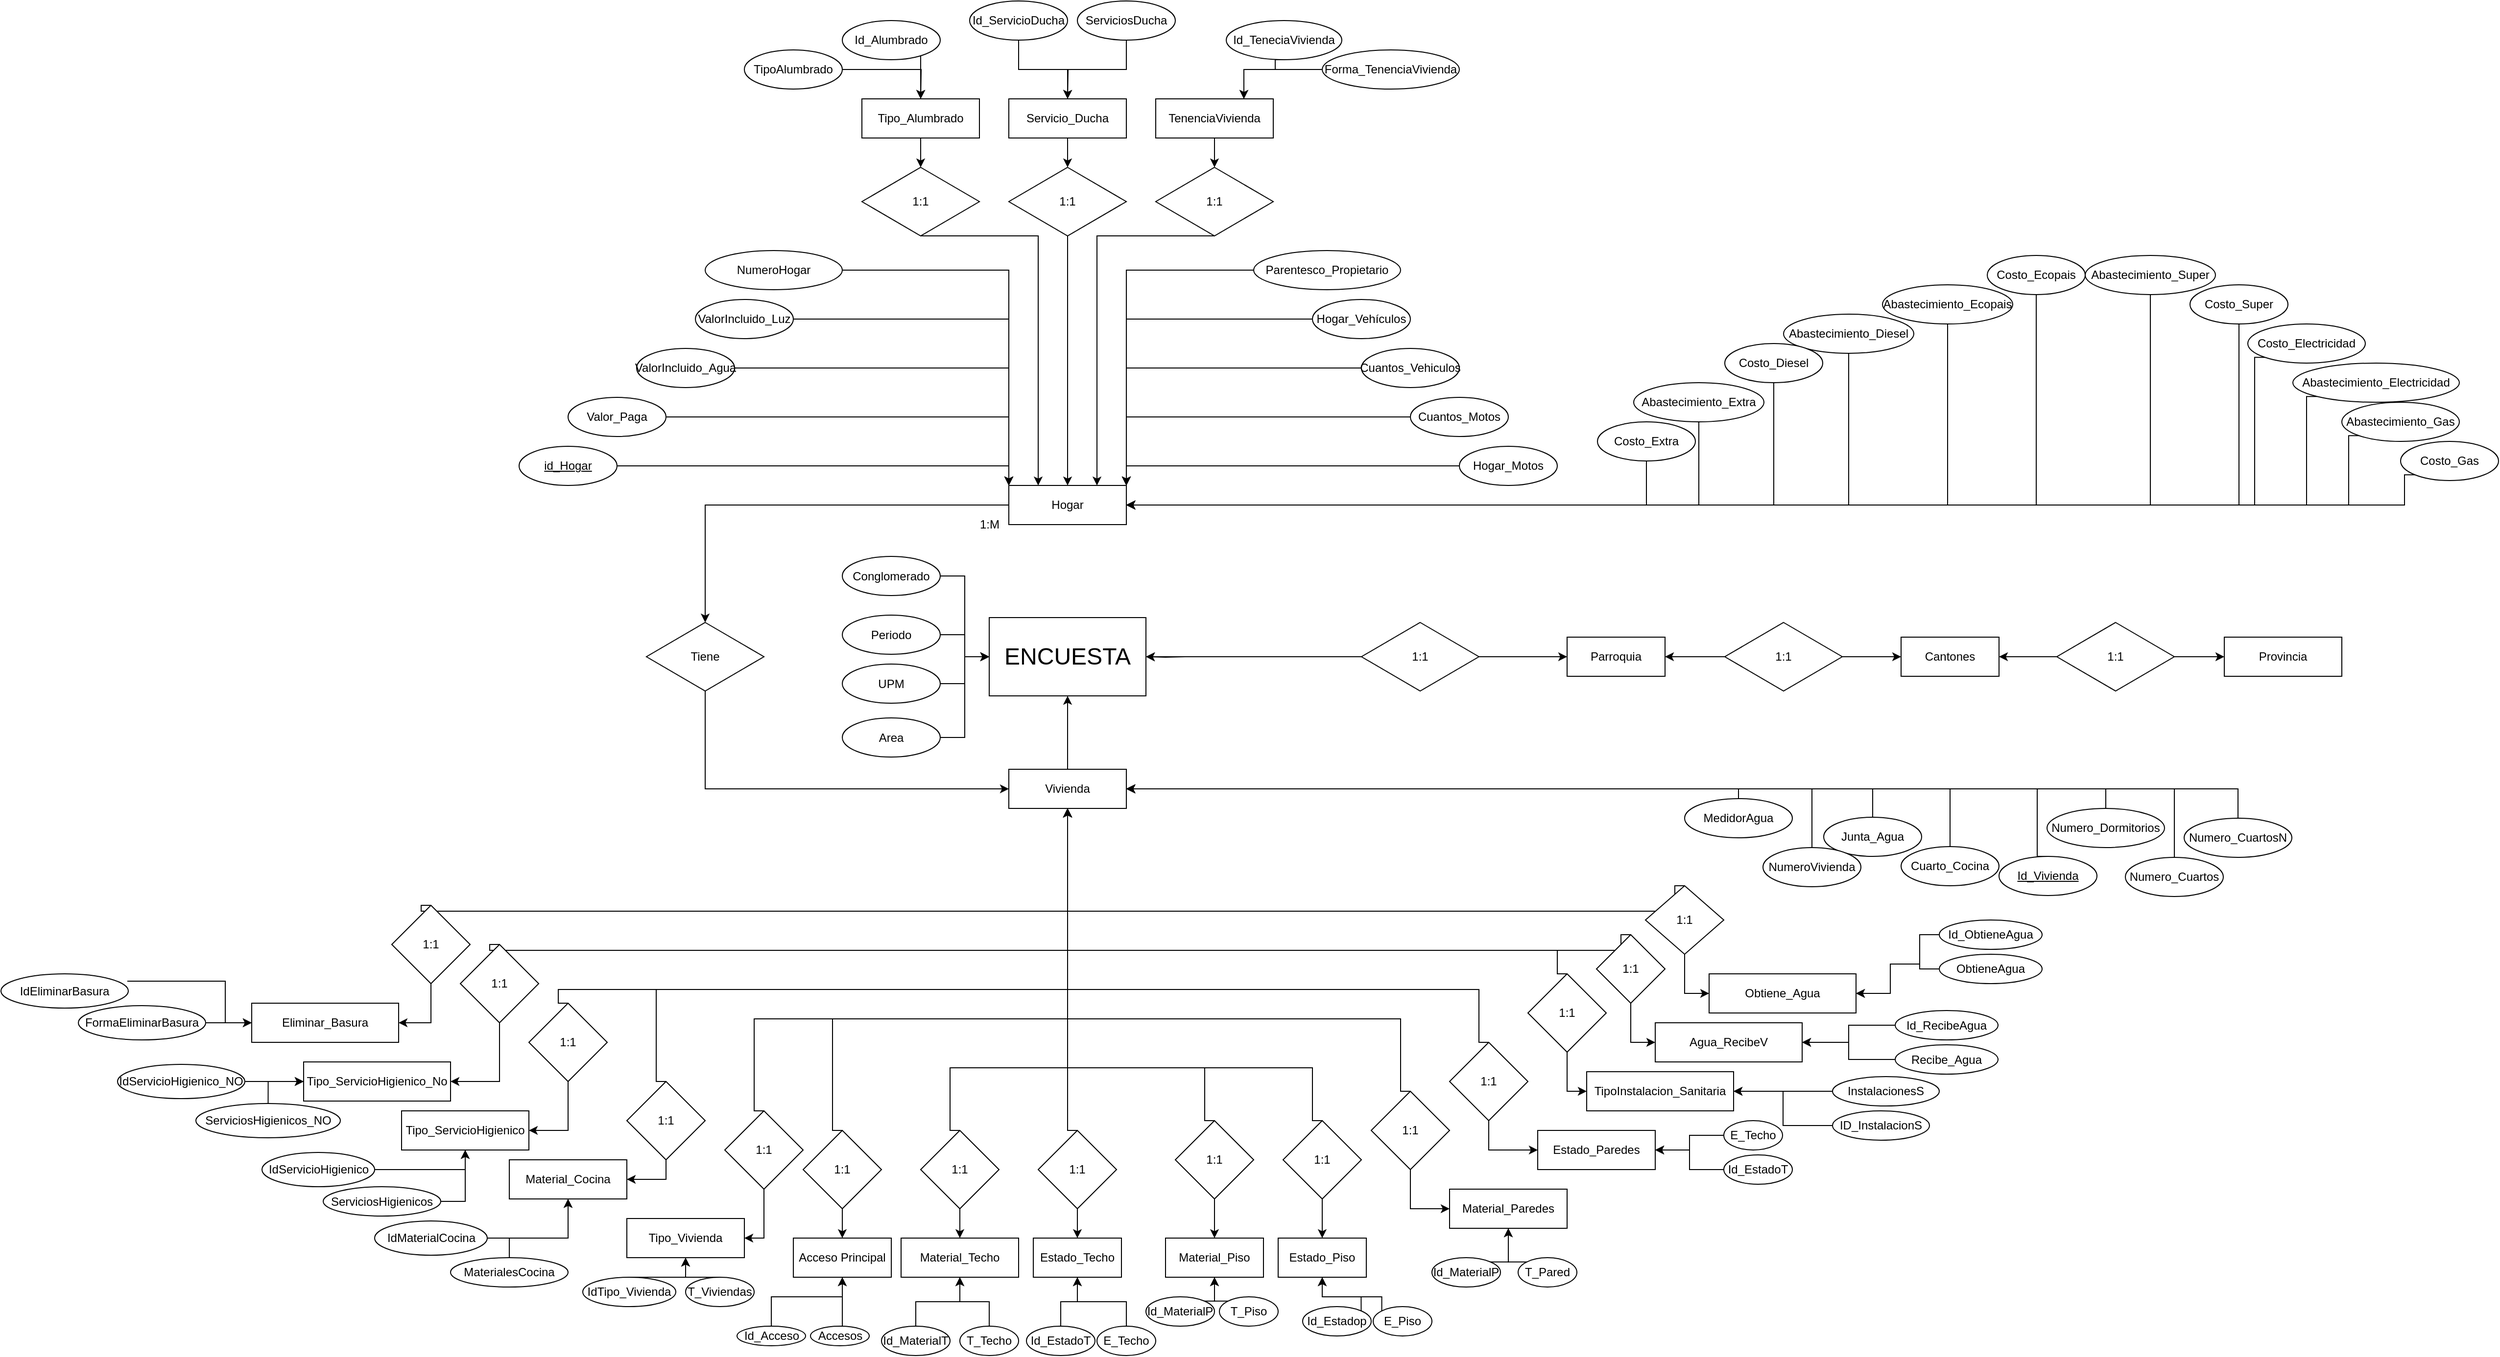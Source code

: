 <mxfile version="21.5.1" type="google">
  <diagram name="Página-1" id="xoHPXSce7bDZS1U5sztJ">
    <mxGraphModel dx="3299" dy="2331" grid="1" gridSize="10" guides="1" tooltips="1" connect="1" arrows="1" fold="1" page="1" pageScale="1" pageWidth="827" pageHeight="1169" math="0" shadow="0">
      <root>
        <mxCell id="0" />
        <mxCell id="1" parent="0" />
        <mxCell id="kQ22yX0z1VIjIpw_Q_5K-1" value="&lt;font style=&quot;font-size: 24px;&quot;&gt;ENCUESTA&lt;/font&gt;" style="whiteSpace=wrap;html=1;align=center;" parent="1" vertex="1">
          <mxGeometry x="350" y="100" width="160" height="80" as="geometry" />
        </mxCell>
        <mxCell id="RCfMNCTIA7jrwXTFkUlR-2" style="edgeStyle=orthogonalEdgeStyle;rounded=0;orthogonalLoop=1;jettySize=auto;html=1;exitX=0.5;exitY=0;exitDx=0;exitDy=0;entryX=0.5;entryY=1;entryDx=0;entryDy=0;" parent="1" source="kQ22yX0z1VIjIpw_Q_5K-8" target="kQ22yX0z1VIjIpw_Q_5K-1" edge="1">
          <mxGeometry relative="1" as="geometry" />
        </mxCell>
        <mxCell id="kQ22yX0z1VIjIpw_Q_5K-8" value="Vivienda" style="whiteSpace=wrap;html=1;align=center;" parent="1" vertex="1">
          <mxGeometry x="370" y="255" width="120" height="40" as="geometry" />
        </mxCell>
        <mxCell id="yifIly_M_i_Lslrt3uDn-15" style="edgeStyle=orthogonalEdgeStyle;rounded=0;orthogonalLoop=1;jettySize=auto;html=1;exitX=0;exitY=0.5;exitDx=0;exitDy=0;" edge="1" parent="1" source="kQ22yX0z1VIjIpw_Q_5K-11" target="yifIly_M_i_Lslrt3uDn-14">
          <mxGeometry relative="1" as="geometry" />
        </mxCell>
        <mxCell id="kQ22yX0z1VIjIpw_Q_5K-11" value="Hogar" style="whiteSpace=wrap;html=1;align=center;" parent="1" vertex="1">
          <mxGeometry x="370" y="-35" width="120" height="40" as="geometry" />
        </mxCell>
        <mxCell id="ZopcdUyIjLMQ4f1iyohO-8" value="" style="edgeStyle=orthogonalEdgeStyle;rounded=0;orthogonalLoop=1;jettySize=auto;html=1;" parent="1" target="kQ22yX0z1VIjIpw_Q_5K-1" edge="1">
          <mxGeometry relative="1" as="geometry">
            <mxPoint x="550" y="140" as="sourcePoint" />
          </mxGeometry>
        </mxCell>
        <mxCell id="kQ22yX0z1VIjIpw_Q_5K-123" style="edgeStyle=orthogonalEdgeStyle;rounded=0;orthogonalLoop=1;jettySize=auto;html=1;exitX=1;exitY=0.5;exitDx=0;exitDy=0;entryX=0;entryY=0.5;entryDx=0;entryDy=0;" parent="1" source="kQ22yX0z1VIjIpw_Q_5K-14" target="kQ22yX0z1VIjIpw_Q_5K-1" edge="1">
          <mxGeometry relative="1" as="geometry" />
        </mxCell>
        <mxCell id="kQ22yX0z1VIjIpw_Q_5K-14" value="Conglomerado" style="ellipse;whiteSpace=wrap;html=1;align=center;" parent="1" vertex="1">
          <mxGeometry x="200" y="37.5" width="100" height="40" as="geometry" />
        </mxCell>
        <mxCell id="kQ22yX0z1VIjIpw_Q_5K-121" style="edgeStyle=orthogonalEdgeStyle;rounded=0;orthogonalLoop=1;jettySize=auto;html=1;exitX=1;exitY=0.5;exitDx=0;exitDy=0;entryX=0;entryY=0.5;entryDx=0;entryDy=0;" parent="1" source="kQ22yX0z1VIjIpw_Q_5K-16" target="kQ22yX0z1VIjIpw_Q_5K-1" edge="1">
          <mxGeometry relative="1" as="geometry" />
        </mxCell>
        <mxCell id="kQ22yX0z1VIjIpw_Q_5K-16" value="Periodo&lt;br&gt;" style="ellipse;whiteSpace=wrap;html=1;align=center;" parent="1" vertex="1">
          <mxGeometry x="200" y="97.5" width="100" height="40" as="geometry" />
        </mxCell>
        <mxCell id="kQ22yX0z1VIjIpw_Q_5K-118" style="edgeStyle=orthogonalEdgeStyle;rounded=0;orthogonalLoop=1;jettySize=auto;html=1;exitX=1;exitY=0.5;exitDx=0;exitDy=0;entryX=0;entryY=0.5;entryDx=0;entryDy=0;" parent="1" source="kQ22yX0z1VIjIpw_Q_5K-19" target="kQ22yX0z1VIjIpw_Q_5K-1" edge="1">
          <mxGeometry relative="1" as="geometry" />
        </mxCell>
        <mxCell id="kQ22yX0z1VIjIpw_Q_5K-19" value="UPM" style="ellipse;whiteSpace=wrap;html=1;align=center;" parent="1" vertex="1">
          <mxGeometry x="200" y="147.5" width="100" height="40" as="geometry" />
        </mxCell>
        <mxCell id="kQ22yX0z1VIjIpw_Q_5K-24" value="Acceso Principal" style="whiteSpace=wrap;html=1;align=center;" parent="1" vertex="1">
          <mxGeometry x="150" y="734" width="100" height="40" as="geometry" />
        </mxCell>
        <mxCell id="kQ22yX0z1VIjIpw_Q_5K-177" style="edgeStyle=orthogonalEdgeStyle;rounded=0;orthogonalLoop=1;jettySize=auto;html=1;exitX=0.5;exitY=0;exitDx=0;exitDy=0;entryX=1;entryY=0.5;entryDx=0;entryDy=0;" parent="1" source="kQ22yX0z1VIjIpw_Q_5K-26" target="kQ22yX0z1VIjIpw_Q_5K-8" edge="1">
          <mxGeometry relative="1" as="geometry">
            <mxPoint x="1420" y="540" as="sourcePoint" />
            <mxPoint x="520" y="330" as="targetPoint" />
            <Array as="points">
              <mxPoint x="1420" y="275" />
            </Array>
          </mxGeometry>
        </mxCell>
        <mxCell id="kQ22yX0z1VIjIpw_Q_5K-26" value="&lt;u&gt;Id_Vivienda&lt;/u&gt;" style="ellipse;whiteSpace=wrap;html=1;align=center;" parent="1" vertex="1">
          <mxGeometry x="1381" y="344" width="100" height="40" as="geometry" />
        </mxCell>
        <mxCell id="kQ22yX0z1VIjIpw_Q_5K-28" value="Tipo_Vivienda" style="whiteSpace=wrap;html=1;align=center;" parent="1" vertex="1">
          <mxGeometry x="-20" y="714" width="120" height="40" as="geometry" />
        </mxCell>
        <mxCell id="kQ22yX0z1VIjIpw_Q_5K-29" value="Material_Techo" style="whiteSpace=wrap;html=1;align=center;" parent="1" vertex="1">
          <mxGeometry x="260" y="734" width="120" height="40" as="geometry" />
        </mxCell>
        <mxCell id="kQ22yX0z1VIjIpw_Q_5K-30" value="Estado_Techo" style="whiteSpace=wrap;html=1;align=center;" parent="1" vertex="1">
          <mxGeometry x="395" y="734" width="90" height="40" as="geometry" />
        </mxCell>
        <mxCell id="kQ22yX0z1VIjIpw_Q_5K-31" value="Material_Piso" style="whiteSpace=wrap;html=1;align=center;" parent="1" vertex="1">
          <mxGeometry x="530" y="734" width="100" height="40" as="geometry" />
        </mxCell>
        <mxCell id="kQ22yX0z1VIjIpw_Q_5K-32" value="Estado_Piso" style="whiteSpace=wrap;html=1;align=center;" parent="1" vertex="1">
          <mxGeometry x="645" y="734" width="90" height="40" as="geometry" />
        </mxCell>
        <mxCell id="kQ22yX0z1VIjIpw_Q_5K-33" value="Material_Paredes" style="whiteSpace=wrap;html=1;align=center;" parent="1" vertex="1">
          <mxGeometry x="820" y="684" width="120" height="40" as="geometry" />
        </mxCell>
        <mxCell id="kQ22yX0z1VIjIpw_Q_5K-34" value="Estado_Paredes" style="whiteSpace=wrap;html=1;align=center;" parent="1" vertex="1">
          <mxGeometry x="910" y="624" width="120" height="40" as="geometry" />
        </mxCell>
        <mxCell id="kQ22yX0z1VIjIpw_Q_5K-322" style="edgeStyle=orthogonalEdgeStyle;rounded=0;orthogonalLoop=1;jettySize=auto;html=1;exitX=0.5;exitY=0;exitDx=0;exitDy=0;entryX=1;entryY=0.5;entryDx=0;entryDy=0;" parent="1" source="kQ22yX0z1VIjIpw_Q_5K-36" target="kQ22yX0z1VIjIpw_Q_5K-8" edge="1">
          <mxGeometry relative="1" as="geometry" />
        </mxCell>
        <mxCell id="kQ22yX0z1VIjIpw_Q_5K-36" value="Numero_Dormitorios" style="ellipse;whiteSpace=wrap;html=1;align=center;" parent="1" vertex="1">
          <mxGeometry x="1430" y="295" width="120" height="40" as="geometry" />
        </mxCell>
        <mxCell id="kQ22yX0z1VIjIpw_Q_5K-184" style="edgeStyle=orthogonalEdgeStyle;rounded=0;orthogonalLoop=1;jettySize=auto;html=1;exitX=0.5;exitY=0;exitDx=0;exitDy=0;entryX=1;entryY=0.5;entryDx=0;entryDy=0;" parent="1" source="kQ22yX0z1VIjIpw_Q_5K-37" target="kQ22yX0z1VIjIpw_Q_5K-8" edge="1">
          <mxGeometry relative="1" as="geometry" />
        </mxCell>
        <mxCell id="kQ22yX0z1VIjIpw_Q_5K-37" value="Numero_CuartosN" style="ellipse;whiteSpace=wrap;html=1;align=center;" parent="1" vertex="1">
          <mxGeometry x="1570" y="305" width="110" height="40" as="geometry" />
        </mxCell>
        <mxCell id="kQ22yX0z1VIjIpw_Q_5K-323" style="edgeStyle=orthogonalEdgeStyle;rounded=0;orthogonalLoop=1;jettySize=auto;html=1;exitX=0.5;exitY=0;exitDx=0;exitDy=0;entryX=1;entryY=0.5;entryDx=0;entryDy=0;" parent="1" source="kQ22yX0z1VIjIpw_Q_5K-39" target="kQ22yX0z1VIjIpw_Q_5K-8" edge="1">
          <mxGeometry relative="1" as="geometry" />
        </mxCell>
        <mxCell id="kQ22yX0z1VIjIpw_Q_5K-39" value="Numero_Cuartos" style="ellipse;whiteSpace=wrap;html=1;align=center;" parent="1" vertex="1">
          <mxGeometry x="1510" y="345" width="100" height="40" as="geometry" />
        </mxCell>
        <mxCell id="kQ22yX0z1VIjIpw_Q_5K-182" style="edgeStyle=orthogonalEdgeStyle;rounded=0;orthogonalLoop=1;jettySize=auto;html=1;exitX=0.5;exitY=0;exitDx=0;exitDy=0;entryX=1;entryY=0.5;entryDx=0;entryDy=0;" parent="1" source="kQ22yX0z1VIjIpw_Q_5K-40" target="kQ22yX0z1VIjIpw_Q_5K-8" edge="1">
          <mxGeometry relative="1" as="geometry" />
        </mxCell>
        <mxCell id="kQ22yX0z1VIjIpw_Q_5K-40" value="Cuarto_Cocina" style="ellipse;whiteSpace=wrap;html=1;align=center;" parent="1" vertex="1">
          <mxGeometry x="1281" y="334" width="100" height="40" as="geometry" />
        </mxCell>
        <mxCell id="kQ22yX0z1VIjIpw_Q_5K-41" value="Material_Cocina" style="whiteSpace=wrap;html=1;align=center;" parent="1" vertex="1">
          <mxGeometry x="-140" y="654" width="120" height="40" as="geometry" />
        </mxCell>
        <mxCell id="kQ22yX0z1VIjIpw_Q_5K-42" value="Tipo_ServicioHigienico" style="whiteSpace=wrap;html=1;align=center;" parent="1" vertex="1">
          <mxGeometry x="-250" y="604" width="130" height="40" as="geometry" />
        </mxCell>
        <mxCell id="kQ22yX0z1VIjIpw_Q_5K-43" value="Tipo_ServicioHigienico_No" style="whiteSpace=wrap;html=1;align=center;" parent="1" vertex="1">
          <mxGeometry x="-350" y="554" width="150" height="40" as="geometry" />
        </mxCell>
        <mxCell id="kQ22yX0z1VIjIpw_Q_5K-117" style="edgeStyle=orthogonalEdgeStyle;rounded=0;orthogonalLoop=1;jettySize=auto;html=1;exitX=1;exitY=0.5;exitDx=0;exitDy=0;entryX=0;entryY=0.5;entryDx=0;entryDy=0;" parent="1" source="kQ22yX0z1VIjIpw_Q_5K-45" target="kQ22yX0z1VIjIpw_Q_5K-1" edge="1">
          <mxGeometry relative="1" as="geometry" />
        </mxCell>
        <mxCell id="kQ22yX0z1VIjIpw_Q_5K-45" value="Area" style="ellipse;whiteSpace=wrap;html=1;align=center;" parent="1" vertex="1">
          <mxGeometry x="200" y="202.5" width="100" height="40" as="geometry" />
        </mxCell>
        <mxCell id="kQ22yX0z1VIjIpw_Q_5K-46" value="TipoInstalacion_Sanitaria" style="whiteSpace=wrap;html=1;align=center;" parent="1" vertex="1">
          <mxGeometry x="960" y="564" width="150" height="40" as="geometry" />
        </mxCell>
        <mxCell id="kQ22yX0z1VIjIpw_Q_5K-47" value="Obtiene_Agua" style="whiteSpace=wrap;html=1;align=center;" parent="1" vertex="1">
          <mxGeometry x="1085" y="464" width="150" height="40" as="geometry" />
        </mxCell>
        <mxCell id="kQ22yX0z1VIjIpw_Q_5K-53" value="Agua_RecibeV" style="whiteSpace=wrap;html=1;align=center;" parent="1" vertex="1">
          <mxGeometry x="1030" y="514" width="150" height="40" as="geometry" />
        </mxCell>
        <mxCell id="A3FIy8zc4xwhxK1xI06p-5" value="" style="edgeStyle=orthogonalEdgeStyle;rounded=0;orthogonalLoop=1;jettySize=auto;html=1;" parent="1" source="kQ22yX0z1VIjIpw_Q_5K-54" target="kQ22yX0z1VIjIpw_Q_5K-154" edge="1">
          <mxGeometry relative="1" as="geometry" />
        </mxCell>
        <mxCell id="kQ22yX0z1VIjIpw_Q_5K-54" value="Servicio_Ducha" style="whiteSpace=wrap;html=1;align=center;" parent="1" vertex="1">
          <mxGeometry x="370" y="-430" width="120" height="40" as="geometry" />
        </mxCell>
        <mxCell id="A3FIy8zc4xwhxK1xI06p-6" value="" style="edgeStyle=orthogonalEdgeStyle;rounded=0;orthogonalLoop=1;jettySize=auto;html=1;" parent="1" source="kQ22yX0z1VIjIpw_Q_5K-55" target="kQ22yX0z1VIjIpw_Q_5K-152" edge="1">
          <mxGeometry relative="1" as="geometry" />
        </mxCell>
        <mxCell id="kQ22yX0z1VIjIpw_Q_5K-55" value="Tipo_Alumbrado" style="whiteSpace=wrap;html=1;align=center;" parent="1" vertex="1">
          <mxGeometry x="220" y="-430" width="120" height="40" as="geometry" />
        </mxCell>
        <mxCell id="kQ22yX0z1VIjIpw_Q_5K-56" value="Eliminar_Basura" style="whiteSpace=wrap;html=1;align=center;" parent="1" vertex="1">
          <mxGeometry x="-403" y="494" width="150" height="40" as="geometry" />
        </mxCell>
        <mxCell id="A3FIy8zc4xwhxK1xI06p-1" style="edgeStyle=orthogonalEdgeStyle;rounded=0;orthogonalLoop=1;jettySize=auto;html=1;exitX=0.5;exitY=1;exitDx=0;exitDy=0;entryX=0.5;entryY=0;entryDx=0;entryDy=0;" parent="1" source="kQ22yX0z1VIjIpw_Q_5K-57" target="kQ22yX0z1VIjIpw_Q_5K-157" edge="1">
          <mxGeometry relative="1" as="geometry" />
        </mxCell>
        <mxCell id="kQ22yX0z1VIjIpw_Q_5K-57" value="TenenciaVivienda" style="whiteSpace=wrap;html=1;align=center;" parent="1" vertex="1">
          <mxGeometry x="520" y="-430" width="120" height="40" as="geometry" />
        </mxCell>
        <mxCell id="kQ22yX0z1VIjIpw_Q_5K-183" style="edgeStyle=orthogonalEdgeStyle;rounded=0;orthogonalLoop=1;jettySize=auto;html=1;exitX=0.5;exitY=0;exitDx=0;exitDy=0;entryX=1;entryY=0.5;entryDx=0;entryDy=0;" parent="1" source="kQ22yX0z1VIjIpw_Q_5K-59" target="kQ22yX0z1VIjIpw_Q_5K-8" edge="1">
          <mxGeometry relative="1" as="geometry" />
        </mxCell>
        <mxCell id="kQ22yX0z1VIjIpw_Q_5K-59" value="Junta_Agua" style="ellipse;whiteSpace=wrap;html=1;align=center;" parent="1" vertex="1">
          <mxGeometry x="1202" y="304" width="100" height="40" as="geometry" />
        </mxCell>
        <mxCell id="yifIly_M_i_Lslrt3uDn-12" style="edgeStyle=orthogonalEdgeStyle;rounded=0;orthogonalLoop=1;jettySize=auto;html=1;exitX=1;exitY=0.5;exitDx=0;exitDy=0;entryX=0;entryY=0;entryDx=0;entryDy=0;" edge="1" parent="1" source="kQ22yX0z1VIjIpw_Q_5K-61" target="kQ22yX0z1VIjIpw_Q_5K-11">
          <mxGeometry relative="1" as="geometry" />
        </mxCell>
        <mxCell id="kQ22yX0z1VIjIpw_Q_5K-61" value="Valor_Paga" style="ellipse;whiteSpace=wrap;html=1;align=center;" parent="1" vertex="1">
          <mxGeometry x="-80" y="-125" width="100" height="40" as="geometry" />
        </mxCell>
        <mxCell id="yifIly_M_i_Lslrt3uDn-11" style="edgeStyle=orthogonalEdgeStyle;rounded=0;orthogonalLoop=1;jettySize=auto;html=1;exitX=1;exitY=0.5;exitDx=0;exitDy=0;entryX=0;entryY=0;entryDx=0;entryDy=0;" edge="1" parent="1" source="kQ22yX0z1VIjIpw_Q_5K-62" target="kQ22yX0z1VIjIpw_Q_5K-11">
          <mxGeometry relative="1" as="geometry" />
        </mxCell>
        <mxCell id="kQ22yX0z1VIjIpw_Q_5K-62" value="ValorIncluido_Agua" style="ellipse;whiteSpace=wrap;html=1;align=center;" parent="1" vertex="1">
          <mxGeometry x="-10" y="-175" width="100" height="40" as="geometry" />
        </mxCell>
        <mxCell id="yifIly_M_i_Lslrt3uDn-10" style="edgeStyle=orthogonalEdgeStyle;rounded=0;orthogonalLoop=1;jettySize=auto;html=1;exitX=1;exitY=0.5;exitDx=0;exitDy=0;entryX=0;entryY=0;entryDx=0;entryDy=0;" edge="1" parent="1" source="kQ22yX0z1VIjIpw_Q_5K-63" target="kQ22yX0z1VIjIpw_Q_5K-11">
          <mxGeometry relative="1" as="geometry" />
        </mxCell>
        <mxCell id="kQ22yX0z1VIjIpw_Q_5K-63" value="ValorIncluido_Luz" style="ellipse;whiteSpace=wrap;html=1;align=center;" parent="1" vertex="1">
          <mxGeometry x="50" y="-225" width="100" height="40" as="geometry" />
        </mxCell>
        <mxCell id="yifIly_M_i_Lslrt3uDn-3" style="edgeStyle=orthogonalEdgeStyle;rounded=0;orthogonalLoop=1;jettySize=auto;html=1;exitX=0;exitY=0.5;exitDx=0;exitDy=0;entryX=1;entryY=0;entryDx=0;entryDy=0;" edge="1" parent="1" source="kQ22yX0z1VIjIpw_Q_5K-64" target="kQ22yX0z1VIjIpw_Q_5K-11">
          <mxGeometry relative="1" as="geometry">
            <Array as="points">
              <mxPoint x="490" y="-255" />
            </Array>
          </mxGeometry>
        </mxCell>
        <mxCell id="kQ22yX0z1VIjIpw_Q_5K-64" value="Parentesco_Propietario" style="ellipse;whiteSpace=wrap;html=1;align=center;" parent="1" vertex="1">
          <mxGeometry x="620" y="-275" width="150" height="40" as="geometry" />
        </mxCell>
        <mxCell id="yifIly_M_i_Lslrt3uDn-4" style="edgeStyle=orthogonalEdgeStyle;rounded=0;orthogonalLoop=1;jettySize=auto;html=1;exitX=0;exitY=0.5;exitDx=0;exitDy=0;entryX=1;entryY=0;entryDx=0;entryDy=0;" edge="1" parent="1" source="kQ22yX0z1VIjIpw_Q_5K-65" target="kQ22yX0z1VIjIpw_Q_5K-11">
          <mxGeometry relative="1" as="geometry">
            <mxPoint x="510" y="-50" as="targetPoint" />
            <Array as="points">
              <mxPoint x="490" y="-205" />
            </Array>
          </mxGeometry>
        </mxCell>
        <mxCell id="kQ22yX0z1VIjIpw_Q_5K-65" value="Hogar_Vehículos" style="ellipse;whiteSpace=wrap;html=1;align=center;" parent="1" vertex="1">
          <mxGeometry x="680" y="-225" width="100" height="40" as="geometry" />
        </mxCell>
        <mxCell id="yifIly_M_i_Lslrt3uDn-8" style="edgeStyle=orthogonalEdgeStyle;rounded=0;orthogonalLoop=1;jettySize=auto;html=1;exitX=0;exitY=0.5;exitDx=0;exitDy=0;entryX=1;entryY=0;entryDx=0;entryDy=0;" edge="1" parent="1" source="kQ22yX0z1VIjIpw_Q_5K-66" target="kQ22yX0z1VIjIpw_Q_5K-11">
          <mxGeometry relative="1" as="geometry" />
        </mxCell>
        <mxCell id="kQ22yX0z1VIjIpw_Q_5K-66" value="Cuantos_Vehiculos" style="ellipse;whiteSpace=wrap;html=1;align=center;" parent="1" vertex="1">
          <mxGeometry x="730" y="-175" width="100" height="40" as="geometry" />
        </mxCell>
        <mxCell id="yifIly_M_i_Lslrt3uDn-7" style="edgeStyle=orthogonalEdgeStyle;rounded=0;orthogonalLoop=1;jettySize=auto;html=1;exitX=0;exitY=0.5;exitDx=0;exitDy=0;entryX=1;entryY=0;entryDx=0;entryDy=0;" edge="1" parent="1" source="kQ22yX0z1VIjIpw_Q_5K-67" target="kQ22yX0z1VIjIpw_Q_5K-11">
          <mxGeometry relative="1" as="geometry">
            <Array as="points">
              <mxPoint x="490" y="-55" />
            </Array>
          </mxGeometry>
        </mxCell>
        <mxCell id="kQ22yX0z1VIjIpw_Q_5K-67" value="Hogar_Motos" style="ellipse;whiteSpace=wrap;html=1;align=center;" parent="1" vertex="1">
          <mxGeometry x="830" y="-75" width="100" height="40" as="geometry" />
        </mxCell>
        <mxCell id="yifIly_M_i_Lslrt3uDn-6" style="edgeStyle=orthogonalEdgeStyle;rounded=0;orthogonalLoop=1;jettySize=auto;html=1;exitX=0;exitY=0.5;exitDx=0;exitDy=0;entryX=1;entryY=0;entryDx=0;entryDy=0;" edge="1" parent="1" source="kQ22yX0z1VIjIpw_Q_5K-68" target="kQ22yX0z1VIjIpw_Q_5K-11">
          <mxGeometry relative="1" as="geometry">
            <mxPoint x="510" y="-50" as="targetPoint" />
          </mxGeometry>
        </mxCell>
        <mxCell id="kQ22yX0z1VIjIpw_Q_5K-68" value="Cuantos_Motos" style="ellipse;whiteSpace=wrap;html=1;align=center;" parent="1" vertex="1">
          <mxGeometry x="780" y="-125" width="100" height="40" as="geometry" />
        </mxCell>
        <mxCell id="kQ22yX0z1VIjIpw_Q_5K-108" style="edgeStyle=orthogonalEdgeStyle;rounded=0;orthogonalLoop=1;jettySize=auto;html=1;exitX=0.5;exitY=0;exitDx=0;exitDy=0;entryX=0.5;entryY=1;entryDx=0;entryDy=0;" parent="1" source="kQ22yX0z1VIjIpw_Q_5K-79" target="kQ22yX0z1VIjIpw_Q_5K-8" edge="1">
          <mxGeometry relative="1" as="geometry">
            <Array as="points">
              <mxPoint x="570" y="560" />
              <mxPoint x="430" y="560" />
            </Array>
          </mxGeometry>
        </mxCell>
        <mxCell id="kQ22yX0z1VIjIpw_Q_5K-166" style="edgeStyle=orthogonalEdgeStyle;rounded=0;orthogonalLoop=1;jettySize=auto;html=1;exitX=0.5;exitY=1;exitDx=0;exitDy=0;entryX=0.5;entryY=0;entryDx=0;entryDy=0;" parent="1" source="kQ22yX0z1VIjIpw_Q_5K-79" target="kQ22yX0z1VIjIpw_Q_5K-31" edge="1">
          <mxGeometry relative="1" as="geometry" />
        </mxCell>
        <mxCell id="kQ22yX0z1VIjIpw_Q_5K-79" value="1:1" style="shape=rhombus;perimeter=rhombusPerimeter;whiteSpace=wrap;html=1;align=center;" parent="1" vertex="1">
          <mxGeometry x="540" y="614" width="80" height="80" as="geometry" />
        </mxCell>
        <mxCell id="kQ22yX0z1VIjIpw_Q_5K-106" style="edgeStyle=orthogonalEdgeStyle;rounded=0;orthogonalLoop=1;jettySize=auto;html=1;exitX=0.5;exitY=0;exitDx=0;exitDy=0;entryX=0.5;entryY=1;entryDx=0;entryDy=0;" parent="1" source="kQ22yX0z1VIjIpw_Q_5K-80" target="kQ22yX0z1VIjIpw_Q_5K-8" edge="1">
          <mxGeometry relative="1" as="geometry">
            <Array as="points">
              <mxPoint x="310" y="560" />
              <mxPoint x="430" y="560" />
            </Array>
          </mxGeometry>
        </mxCell>
        <mxCell id="kQ22yX0z1VIjIpw_Q_5K-170" style="edgeStyle=orthogonalEdgeStyle;rounded=0;orthogonalLoop=1;jettySize=auto;html=1;exitX=0.5;exitY=1;exitDx=0;exitDy=0;entryX=0.5;entryY=0;entryDx=0;entryDy=0;" parent="1" source="kQ22yX0z1VIjIpw_Q_5K-80" target="kQ22yX0z1VIjIpw_Q_5K-29" edge="1">
          <mxGeometry relative="1" as="geometry" />
        </mxCell>
        <mxCell id="kQ22yX0z1VIjIpw_Q_5K-80" value="1:1" style="shape=rhombus;perimeter=rhombusPerimeter;whiteSpace=wrap;html=1;align=center;" parent="1" vertex="1">
          <mxGeometry x="280" y="624" width="80" height="80" as="geometry" />
        </mxCell>
        <mxCell id="kQ22yX0z1VIjIpw_Q_5K-165" style="edgeStyle=orthogonalEdgeStyle;rounded=0;orthogonalLoop=1;jettySize=auto;html=1;exitX=0.5;exitY=1;exitDx=0;exitDy=0;entryX=0.5;entryY=0;entryDx=0;entryDy=0;" parent="1" source="kQ22yX0z1VIjIpw_Q_5K-81" target="kQ22yX0z1VIjIpw_Q_5K-30" edge="1">
          <mxGeometry relative="1" as="geometry" />
        </mxCell>
        <mxCell id="kQ22yX0z1VIjIpw_Q_5K-325" style="edgeStyle=orthogonalEdgeStyle;rounded=0;orthogonalLoop=1;jettySize=auto;html=1;exitX=0.5;exitY=0;exitDx=0;exitDy=0;entryX=0.5;entryY=1;entryDx=0;entryDy=0;" parent="1" source="kQ22yX0z1VIjIpw_Q_5K-81" target="kQ22yX0z1VIjIpw_Q_5K-8" edge="1">
          <mxGeometry relative="1" as="geometry">
            <Array as="points">
              <mxPoint x="430" y="624" />
            </Array>
          </mxGeometry>
        </mxCell>
        <mxCell id="kQ22yX0z1VIjIpw_Q_5K-81" value="1:1" style="shape=rhombus;perimeter=rhombusPerimeter;whiteSpace=wrap;html=1;align=center;" parent="1" vertex="1">
          <mxGeometry x="400" y="624" width="80" height="80" as="geometry" />
        </mxCell>
        <mxCell id="kQ22yX0z1VIjIpw_Q_5K-105" style="edgeStyle=orthogonalEdgeStyle;rounded=0;orthogonalLoop=1;jettySize=auto;html=1;exitX=0.5;exitY=0;exitDx=0;exitDy=0;entryX=0.5;entryY=1;entryDx=0;entryDy=0;" parent="1" source="kQ22yX0z1VIjIpw_Q_5K-82" target="kQ22yX0z1VIjIpw_Q_5K-8" edge="1">
          <mxGeometry relative="1" as="geometry">
            <Array as="points">
              <mxPoint x="190" y="510" />
              <mxPoint x="430" y="510" />
            </Array>
          </mxGeometry>
        </mxCell>
        <mxCell id="kQ22yX0z1VIjIpw_Q_5K-171" style="edgeStyle=orthogonalEdgeStyle;rounded=0;orthogonalLoop=1;jettySize=auto;html=1;exitX=0.5;exitY=1;exitDx=0;exitDy=0;entryX=0.5;entryY=0;entryDx=0;entryDy=0;" parent="1" source="kQ22yX0z1VIjIpw_Q_5K-82" target="kQ22yX0z1VIjIpw_Q_5K-24" edge="1">
          <mxGeometry relative="1" as="geometry" />
        </mxCell>
        <mxCell id="kQ22yX0z1VIjIpw_Q_5K-82" value="1:1" style="shape=rhombus;perimeter=rhombusPerimeter;whiteSpace=wrap;html=1;align=center;" parent="1" vertex="1">
          <mxGeometry x="160" y="624" width="80" height="80" as="geometry" />
        </mxCell>
        <mxCell id="kQ22yX0z1VIjIpw_Q_5K-104" style="edgeStyle=orthogonalEdgeStyle;rounded=0;orthogonalLoop=1;jettySize=auto;html=1;exitX=0.5;exitY=0;exitDx=0;exitDy=0;entryX=0.5;entryY=1;entryDx=0;entryDy=0;" parent="1" source="kQ22yX0z1VIjIpw_Q_5K-83" target="kQ22yX0z1VIjIpw_Q_5K-8" edge="1">
          <mxGeometry relative="1" as="geometry">
            <Array as="points">
              <mxPoint x="110" y="510" />
              <mxPoint x="430" y="510" />
            </Array>
          </mxGeometry>
        </mxCell>
        <mxCell id="kQ22yX0z1VIjIpw_Q_5K-172" style="edgeStyle=orthogonalEdgeStyle;rounded=0;orthogonalLoop=1;jettySize=auto;html=1;exitX=0.5;exitY=1;exitDx=0;exitDy=0;entryX=1;entryY=0.5;entryDx=0;entryDy=0;" parent="1" source="kQ22yX0z1VIjIpw_Q_5K-83" target="kQ22yX0z1VIjIpw_Q_5K-28" edge="1">
          <mxGeometry relative="1" as="geometry" />
        </mxCell>
        <mxCell id="kQ22yX0z1VIjIpw_Q_5K-83" value="1:1" style="shape=rhombus;perimeter=rhombusPerimeter;whiteSpace=wrap;html=1;align=center;" parent="1" vertex="1">
          <mxGeometry x="80" y="604" width="80" height="80" as="geometry" />
        </mxCell>
        <mxCell id="kQ22yX0z1VIjIpw_Q_5K-102" style="edgeStyle=orthogonalEdgeStyle;rounded=0;orthogonalLoop=1;jettySize=auto;html=1;exitX=0.5;exitY=0;exitDx=0;exitDy=0;entryX=0.5;entryY=1;entryDx=0;entryDy=0;" parent="1" source="kQ22yX0z1VIjIpw_Q_5K-84" target="kQ22yX0z1VIjIpw_Q_5K-8" edge="1">
          <mxGeometry relative="1" as="geometry">
            <Array as="points">
              <mxPoint x="-90" y="480" />
              <mxPoint x="430" y="480" />
            </Array>
          </mxGeometry>
        </mxCell>
        <mxCell id="kQ22yX0z1VIjIpw_Q_5K-174" style="edgeStyle=orthogonalEdgeStyle;rounded=0;orthogonalLoop=1;jettySize=auto;html=1;exitX=0.5;exitY=1;exitDx=0;exitDy=0;entryX=1;entryY=0.5;entryDx=0;entryDy=0;" parent="1" source="kQ22yX0z1VIjIpw_Q_5K-84" target="kQ22yX0z1VIjIpw_Q_5K-42" edge="1">
          <mxGeometry relative="1" as="geometry" />
        </mxCell>
        <mxCell id="kQ22yX0z1VIjIpw_Q_5K-84" value="1:1" style="shape=rhombus;perimeter=rhombusPerimeter;whiteSpace=wrap;html=1;align=center;" parent="1" vertex="1">
          <mxGeometry x="-120" y="494" width="80" height="80" as="geometry" />
        </mxCell>
        <mxCell id="kQ22yX0z1VIjIpw_Q_5K-103" style="edgeStyle=orthogonalEdgeStyle;rounded=0;orthogonalLoop=1;jettySize=auto;html=1;exitX=0.5;exitY=0;exitDx=0;exitDy=0;entryX=0.5;entryY=1;entryDx=0;entryDy=0;" parent="1" source="kQ22yX0z1VIjIpw_Q_5K-85" target="kQ22yX0z1VIjIpw_Q_5K-8" edge="1">
          <mxGeometry relative="1" as="geometry">
            <Array as="points">
              <mxPoint x="10" y="480" />
              <mxPoint x="430" y="480" />
            </Array>
          </mxGeometry>
        </mxCell>
        <mxCell id="kQ22yX0z1VIjIpw_Q_5K-173" style="edgeStyle=orthogonalEdgeStyle;rounded=0;orthogonalLoop=1;jettySize=auto;html=1;exitX=0.5;exitY=1;exitDx=0;exitDy=0;entryX=1;entryY=0.5;entryDx=0;entryDy=0;" parent="1" source="kQ22yX0z1VIjIpw_Q_5K-85" target="kQ22yX0z1VIjIpw_Q_5K-41" edge="1">
          <mxGeometry relative="1" as="geometry" />
        </mxCell>
        <mxCell id="kQ22yX0z1VIjIpw_Q_5K-85" value="1:1" style="shape=rhombus;perimeter=rhombusPerimeter;whiteSpace=wrap;html=1;align=center;" parent="1" vertex="1">
          <mxGeometry x="-20" y="574" width="80" height="80" as="geometry" />
        </mxCell>
        <mxCell id="kQ22yX0z1VIjIpw_Q_5K-101" style="edgeStyle=orthogonalEdgeStyle;rounded=0;orthogonalLoop=1;jettySize=auto;html=1;exitX=0.5;exitY=0;exitDx=0;exitDy=0;entryX=0.5;entryY=1;entryDx=0;entryDy=0;" parent="1" source="kQ22yX0z1VIjIpw_Q_5K-86" target="kQ22yX0z1VIjIpw_Q_5K-8" edge="1">
          <mxGeometry relative="1" as="geometry">
            <Array as="points">
              <mxPoint x="-160" y="440" />
              <mxPoint x="430" y="440" />
            </Array>
          </mxGeometry>
        </mxCell>
        <mxCell id="kQ22yX0z1VIjIpw_Q_5K-175" style="edgeStyle=orthogonalEdgeStyle;rounded=0;orthogonalLoop=1;jettySize=auto;html=1;exitX=0.5;exitY=1;exitDx=0;exitDy=0;entryX=1;entryY=0.5;entryDx=0;entryDy=0;" parent="1" source="kQ22yX0z1VIjIpw_Q_5K-86" target="kQ22yX0z1VIjIpw_Q_5K-43" edge="1">
          <mxGeometry relative="1" as="geometry" />
        </mxCell>
        <mxCell id="kQ22yX0z1VIjIpw_Q_5K-86" value="1:1" style="shape=rhombus;perimeter=rhombusPerimeter;whiteSpace=wrap;html=1;align=center;" parent="1" vertex="1">
          <mxGeometry x="-190" y="434" width="80" height="80" as="geometry" />
        </mxCell>
        <mxCell id="kQ22yX0z1VIjIpw_Q_5K-113" style="edgeStyle=orthogonalEdgeStyle;rounded=0;orthogonalLoop=1;jettySize=auto;html=1;exitX=0.5;exitY=0;exitDx=0;exitDy=0;entryX=0.5;entryY=1;entryDx=0;entryDy=0;" parent="1" source="kQ22yX0z1VIjIpw_Q_5K-87" target="kQ22yX0z1VIjIpw_Q_5K-8" edge="1">
          <mxGeometry relative="1" as="geometry">
            <Array as="points">
              <mxPoint x="850" y="480" />
              <mxPoint x="430" y="480" />
            </Array>
          </mxGeometry>
        </mxCell>
        <mxCell id="kQ22yX0z1VIjIpw_Q_5K-163" style="edgeStyle=orthogonalEdgeStyle;rounded=0;orthogonalLoop=1;jettySize=auto;html=1;exitX=0.5;exitY=1;exitDx=0;exitDy=0;entryX=0;entryY=0.5;entryDx=0;entryDy=0;" parent="1" source="kQ22yX0z1VIjIpw_Q_5K-87" target="kQ22yX0z1VIjIpw_Q_5K-34" edge="1">
          <mxGeometry relative="1" as="geometry" />
        </mxCell>
        <mxCell id="kQ22yX0z1VIjIpw_Q_5K-87" value="1:1" style="shape=rhombus;perimeter=rhombusPerimeter;whiteSpace=wrap;html=1;align=center;" parent="1" vertex="1">
          <mxGeometry x="820" y="534" width="80" height="80" as="geometry" />
        </mxCell>
        <mxCell id="kQ22yX0z1VIjIpw_Q_5K-111" style="edgeStyle=orthogonalEdgeStyle;rounded=0;orthogonalLoop=1;jettySize=auto;html=1;exitX=0.5;exitY=0;exitDx=0;exitDy=0;entryX=0.5;entryY=1;entryDx=0;entryDy=0;" parent="1" source="kQ22yX0z1VIjIpw_Q_5K-88" target="kQ22yX0z1VIjIpw_Q_5K-8" edge="1">
          <mxGeometry relative="1" as="geometry">
            <Array as="points">
              <mxPoint x="680" y="560" />
              <mxPoint x="430" y="560" />
            </Array>
          </mxGeometry>
        </mxCell>
        <mxCell id="kQ22yX0z1VIjIpw_Q_5K-168" style="edgeStyle=orthogonalEdgeStyle;rounded=0;orthogonalLoop=1;jettySize=auto;html=1;exitX=0.5;exitY=1;exitDx=0;exitDy=0;entryX=0.5;entryY=0;entryDx=0;entryDy=0;" parent="1" source="kQ22yX0z1VIjIpw_Q_5K-88" target="kQ22yX0z1VIjIpw_Q_5K-32" edge="1">
          <mxGeometry relative="1" as="geometry" />
        </mxCell>
        <mxCell id="kQ22yX0z1VIjIpw_Q_5K-88" value="1:1" style="shape=rhombus;perimeter=rhombusPerimeter;whiteSpace=wrap;html=1;align=center;" parent="1" vertex="1">
          <mxGeometry x="650" y="614" width="80" height="80" as="geometry" />
        </mxCell>
        <mxCell id="kQ22yX0z1VIjIpw_Q_5K-112" style="edgeStyle=orthogonalEdgeStyle;rounded=0;orthogonalLoop=1;jettySize=auto;html=1;exitX=0.5;exitY=0;exitDx=0;exitDy=0;entryX=0.5;entryY=1;entryDx=0;entryDy=0;" parent="1" source="kQ22yX0z1VIjIpw_Q_5K-89" target="kQ22yX0z1VIjIpw_Q_5K-8" edge="1">
          <mxGeometry relative="1" as="geometry">
            <Array as="points">
              <mxPoint x="770" y="510" />
              <mxPoint x="430" y="510" />
            </Array>
          </mxGeometry>
        </mxCell>
        <mxCell id="kQ22yX0z1VIjIpw_Q_5K-164" style="edgeStyle=orthogonalEdgeStyle;rounded=0;orthogonalLoop=1;jettySize=auto;html=1;exitX=0.5;exitY=1;exitDx=0;exitDy=0;entryX=0;entryY=0.5;entryDx=0;entryDy=0;" parent="1" source="kQ22yX0z1VIjIpw_Q_5K-89" target="kQ22yX0z1VIjIpw_Q_5K-33" edge="1">
          <mxGeometry relative="1" as="geometry" />
        </mxCell>
        <mxCell id="kQ22yX0z1VIjIpw_Q_5K-89" value="1:1" style="shape=rhombus;perimeter=rhombusPerimeter;whiteSpace=wrap;html=1;align=center;" parent="1" vertex="1">
          <mxGeometry x="740" y="584" width="80" height="80" as="geometry" />
        </mxCell>
        <mxCell id="kQ22yX0z1VIjIpw_Q_5K-100" style="edgeStyle=orthogonalEdgeStyle;rounded=0;orthogonalLoop=1;jettySize=auto;html=1;exitX=0.5;exitY=0;exitDx=0;exitDy=0;entryX=0.5;entryY=1;entryDx=0;entryDy=0;" parent="1" source="kQ22yX0z1VIjIpw_Q_5K-92" target="kQ22yX0z1VIjIpw_Q_5K-8" edge="1">
          <mxGeometry relative="1" as="geometry">
            <Array as="points">
              <mxPoint x="-230" y="400" />
              <mxPoint x="430" y="400" />
            </Array>
          </mxGeometry>
        </mxCell>
        <mxCell id="kQ22yX0z1VIjIpw_Q_5K-176" style="edgeStyle=orthogonalEdgeStyle;rounded=0;orthogonalLoop=1;jettySize=auto;html=1;exitX=0.5;exitY=1;exitDx=0;exitDy=0;entryX=1;entryY=0.5;entryDx=0;entryDy=0;" parent="1" source="kQ22yX0z1VIjIpw_Q_5K-92" target="kQ22yX0z1VIjIpw_Q_5K-56" edge="1">
          <mxGeometry relative="1" as="geometry" />
        </mxCell>
        <mxCell id="kQ22yX0z1VIjIpw_Q_5K-92" value="1:1" style="shape=rhombus;perimeter=rhombusPerimeter;whiteSpace=wrap;html=1;align=center;" parent="1" vertex="1">
          <mxGeometry x="-260" y="394" width="80" height="80" as="geometry" />
        </mxCell>
        <mxCell id="kQ22yX0z1VIjIpw_Q_5K-114" style="edgeStyle=orthogonalEdgeStyle;rounded=0;orthogonalLoop=1;jettySize=auto;html=1;exitX=0.5;exitY=0;exitDx=0;exitDy=0;entryX=0.5;entryY=1;entryDx=0;entryDy=0;" parent="1" source="kQ22yX0z1VIjIpw_Q_5K-93" target="kQ22yX0z1VIjIpw_Q_5K-8" edge="1">
          <mxGeometry relative="1" as="geometry">
            <Array as="points">
              <mxPoint x="930" y="440" />
              <mxPoint x="430" y="440" />
            </Array>
          </mxGeometry>
        </mxCell>
        <mxCell id="kQ22yX0z1VIjIpw_Q_5K-162" style="edgeStyle=orthogonalEdgeStyle;rounded=0;orthogonalLoop=1;jettySize=auto;html=1;exitX=0.5;exitY=1;exitDx=0;exitDy=0;entryX=0;entryY=0.5;entryDx=0;entryDy=0;" parent="1" source="kQ22yX0z1VIjIpw_Q_5K-93" target="kQ22yX0z1VIjIpw_Q_5K-46" edge="1">
          <mxGeometry relative="1" as="geometry" />
        </mxCell>
        <mxCell id="kQ22yX0z1VIjIpw_Q_5K-93" value="1:1" style="shape=rhombus;perimeter=rhombusPerimeter;whiteSpace=wrap;html=1;align=center;" parent="1" vertex="1">
          <mxGeometry x="900" y="464" width="80" height="80" as="geometry" />
        </mxCell>
        <mxCell id="kQ22yX0z1VIjIpw_Q_5K-115" style="edgeStyle=orthogonalEdgeStyle;rounded=0;orthogonalLoop=1;jettySize=auto;html=1;exitX=0.5;exitY=0;exitDx=0;exitDy=0;entryX=0.5;entryY=1;entryDx=0;entryDy=0;" parent="1" source="kQ22yX0z1VIjIpw_Q_5K-94" target="kQ22yX0z1VIjIpw_Q_5K-8" edge="1">
          <mxGeometry relative="1" as="geometry">
            <Array as="points">
              <mxPoint x="995" y="440" />
              <mxPoint x="430" y="440" />
            </Array>
          </mxGeometry>
        </mxCell>
        <mxCell id="kQ22yX0z1VIjIpw_Q_5K-161" style="edgeStyle=orthogonalEdgeStyle;rounded=0;orthogonalLoop=1;jettySize=auto;html=1;exitX=0.5;exitY=1;exitDx=0;exitDy=0;entryX=0;entryY=0.5;entryDx=0;entryDy=0;" parent="1" source="kQ22yX0z1VIjIpw_Q_5K-94" target="kQ22yX0z1VIjIpw_Q_5K-53" edge="1">
          <mxGeometry relative="1" as="geometry" />
        </mxCell>
        <mxCell id="kQ22yX0z1VIjIpw_Q_5K-94" value="1:1" style="shape=rhombus;perimeter=rhombusPerimeter;whiteSpace=wrap;html=1;align=center;" parent="1" vertex="1">
          <mxGeometry x="970" y="424" width="70" height="70" as="geometry" />
        </mxCell>
        <mxCell id="kQ22yX0z1VIjIpw_Q_5K-116" style="edgeStyle=orthogonalEdgeStyle;rounded=0;orthogonalLoop=1;jettySize=auto;html=1;exitX=0.5;exitY=0;exitDx=0;exitDy=0;entryX=0.5;entryY=1;entryDx=0;entryDy=0;" parent="1" source="kQ22yX0z1VIjIpw_Q_5K-95" target="kQ22yX0z1VIjIpw_Q_5K-8" edge="1">
          <mxGeometry relative="1" as="geometry">
            <Array as="points">
              <mxPoint x="1050" y="400" />
              <mxPoint x="430" y="400" />
            </Array>
          </mxGeometry>
        </mxCell>
        <mxCell id="kQ22yX0z1VIjIpw_Q_5K-160" style="edgeStyle=orthogonalEdgeStyle;rounded=0;orthogonalLoop=1;jettySize=auto;html=1;exitX=0.5;exitY=1;exitDx=0;exitDy=0;entryX=0;entryY=0.5;entryDx=0;entryDy=0;" parent="1" source="kQ22yX0z1VIjIpw_Q_5K-95" target="kQ22yX0z1VIjIpw_Q_5K-47" edge="1">
          <mxGeometry relative="1" as="geometry" />
        </mxCell>
        <mxCell id="kQ22yX0z1VIjIpw_Q_5K-95" value="1:1" style="shape=rhombus;perimeter=rhombusPerimeter;whiteSpace=wrap;html=1;align=center;" parent="1" vertex="1">
          <mxGeometry x="1020" y="374" width="80" height="70" as="geometry" />
        </mxCell>
        <mxCell id="RCfMNCTIA7jrwXTFkUlR-13" style="edgeStyle=orthogonalEdgeStyle;rounded=0;orthogonalLoop=1;jettySize=auto;html=1;exitX=0.5;exitY=1;exitDx=0;exitDy=0;entryX=0.25;entryY=0;entryDx=0;entryDy=0;" parent="1" source="kQ22yX0z1VIjIpw_Q_5K-152" target="kQ22yX0z1VIjIpw_Q_5K-11" edge="1">
          <mxGeometry relative="1" as="geometry">
            <Array as="points">
              <mxPoint x="400" y="-290" />
            </Array>
          </mxGeometry>
        </mxCell>
        <mxCell id="kQ22yX0z1VIjIpw_Q_5K-152" value="1:1" style="shape=rhombus;perimeter=rhombusPerimeter;whiteSpace=wrap;html=1;align=center;" parent="1" vertex="1">
          <mxGeometry x="220" y="-360" width="120" height="70" as="geometry" />
        </mxCell>
        <mxCell id="yifIly_M_i_Lslrt3uDn-1" style="edgeStyle=orthogonalEdgeStyle;rounded=0;orthogonalLoop=1;jettySize=auto;html=1;exitX=0.5;exitY=1;exitDx=0;exitDy=0;entryX=0.5;entryY=0;entryDx=0;entryDy=0;" edge="1" parent="1" source="kQ22yX0z1VIjIpw_Q_5K-154" target="kQ22yX0z1VIjIpw_Q_5K-11">
          <mxGeometry relative="1" as="geometry">
            <mxPoint x="440.0" y="-50" as="targetPoint" />
          </mxGeometry>
        </mxCell>
        <mxCell id="kQ22yX0z1VIjIpw_Q_5K-154" value="1:1" style="shape=rhombus;perimeter=rhombusPerimeter;whiteSpace=wrap;html=1;align=center;" parent="1" vertex="1">
          <mxGeometry x="370" y="-360" width="120" height="70" as="geometry" />
        </mxCell>
        <mxCell id="RCfMNCTIA7jrwXTFkUlR-14" style="edgeStyle=orthogonalEdgeStyle;rounded=0;orthogonalLoop=1;jettySize=auto;html=1;entryX=0.75;entryY=0;entryDx=0;entryDy=0;" parent="1" source="kQ22yX0z1VIjIpw_Q_5K-157" target="kQ22yX0z1VIjIpw_Q_5K-11" edge="1">
          <mxGeometry relative="1" as="geometry">
            <Array as="points">
              <mxPoint x="580" y="-290" />
              <mxPoint x="460" y="-290" />
            </Array>
          </mxGeometry>
        </mxCell>
        <mxCell id="kQ22yX0z1VIjIpw_Q_5K-157" value="1:1" style="shape=rhombus;perimeter=rhombusPerimeter;whiteSpace=wrap;html=1;align=center;" parent="1" vertex="1">
          <mxGeometry x="520" y="-360" width="120" height="70" as="geometry" />
        </mxCell>
        <mxCell id="yifIly_M_i_Lslrt3uDn-13" style="edgeStyle=orthogonalEdgeStyle;rounded=0;orthogonalLoop=1;jettySize=auto;html=1;exitX=1;exitY=0.5;exitDx=0;exitDy=0;entryX=0;entryY=0;entryDx=0;entryDy=0;" edge="1" parent="1" source="kQ22yX0z1VIjIpw_Q_5K-203" target="kQ22yX0z1VIjIpw_Q_5K-11">
          <mxGeometry relative="1" as="geometry" />
        </mxCell>
        <mxCell id="kQ22yX0z1VIjIpw_Q_5K-203" value="&lt;u&gt;id_Hogar&lt;/u&gt;" style="ellipse;whiteSpace=wrap;html=1;align=center;" parent="1" vertex="1">
          <mxGeometry x="-130" y="-75" width="100" height="40" as="geometry" />
        </mxCell>
        <mxCell id="kQ22yX0z1VIjIpw_Q_5K-208" style="edgeStyle=orthogonalEdgeStyle;rounded=0;orthogonalLoop=1;jettySize=auto;html=1;exitX=0.5;exitY=0;exitDx=0;exitDy=0;entryX=0.5;entryY=1;entryDx=0;entryDy=0;" parent="1" source="kQ22yX0z1VIjIpw_Q_5K-205" target="kQ22yX0z1VIjIpw_Q_5K-24" edge="1">
          <mxGeometry relative="1" as="geometry">
            <mxPoint x="210" y="784" as="targetPoint" />
            <Array as="points">
              <mxPoint x="128" y="794" />
              <mxPoint x="200" y="794" />
            </Array>
          </mxGeometry>
        </mxCell>
        <mxCell id="kQ22yX0z1VIjIpw_Q_5K-205" value="Id_Acceso" style="ellipse;whiteSpace=wrap;html=1;align=center;" parent="1" vertex="1">
          <mxGeometry x="92.5" y="824" width="70" height="20" as="geometry" />
        </mxCell>
        <mxCell id="kQ22yX0z1VIjIpw_Q_5K-218" style="edgeStyle=orthogonalEdgeStyle;rounded=0;orthogonalLoop=1;jettySize=auto;html=1;exitX=0.5;exitY=0;exitDx=0;exitDy=0;entryX=0.5;entryY=1;entryDx=0;entryDy=0;" parent="1" source="kQ22yX0z1VIjIpw_Q_5K-206" target="kQ22yX0z1VIjIpw_Q_5K-24" edge="1">
          <mxGeometry relative="1" as="geometry">
            <Array as="points">
              <mxPoint x="200" y="824" />
            </Array>
          </mxGeometry>
        </mxCell>
        <mxCell id="kQ22yX0z1VIjIpw_Q_5K-206" value="Accesos" style="ellipse;whiteSpace=wrap;html=1;align=center;" parent="1" vertex="1">
          <mxGeometry x="167.5" y="824" width="60" height="20" as="geometry" />
        </mxCell>
        <mxCell id="kQ22yX0z1VIjIpw_Q_5K-212" style="edgeStyle=orthogonalEdgeStyle;rounded=0;orthogonalLoop=1;jettySize=auto;html=1;exitX=0.5;exitY=0;exitDx=0;exitDy=0;" parent="1" source="kQ22yX0z1VIjIpw_Q_5K-209" edge="1">
          <mxGeometry relative="1" as="geometry">
            <mxPoint x="40" y="754" as="targetPoint" />
            <Array as="points">
              <mxPoint x="40" y="774" />
            </Array>
          </mxGeometry>
        </mxCell>
        <mxCell id="kQ22yX0z1VIjIpw_Q_5K-209" value="IdTipo_Vivienda" style="ellipse;whiteSpace=wrap;html=1;align=center;" parent="1" vertex="1">
          <mxGeometry x="-65" y="774" width="95" height="30" as="geometry" />
        </mxCell>
        <mxCell id="kQ22yX0z1VIjIpw_Q_5K-211" style="edgeStyle=orthogonalEdgeStyle;rounded=0;orthogonalLoop=1;jettySize=auto;html=1;exitX=0.5;exitY=0;exitDx=0;exitDy=0;entryX=0.5;entryY=1;entryDx=0;entryDy=0;" parent="1" source="kQ22yX0z1VIjIpw_Q_5K-210" target="kQ22yX0z1VIjIpw_Q_5K-28" edge="1">
          <mxGeometry relative="1" as="geometry">
            <Array as="points">
              <mxPoint x="40" y="774" />
            </Array>
          </mxGeometry>
        </mxCell>
        <mxCell id="kQ22yX0z1VIjIpw_Q_5K-210" value="T_Viviendas" style="ellipse;whiteSpace=wrap;html=1;align=center;" parent="1" vertex="1">
          <mxGeometry x="40" y="774" width="70" height="30" as="geometry" />
        </mxCell>
        <mxCell id="kQ22yX0z1VIjIpw_Q_5K-220" style="edgeStyle=orthogonalEdgeStyle;rounded=0;orthogonalLoop=1;jettySize=auto;html=1;exitX=0.5;exitY=0;exitDx=0;exitDy=0;entryX=0.5;entryY=1;entryDx=0;entryDy=0;" parent="1" source="kQ22yX0z1VIjIpw_Q_5K-215" target="kQ22yX0z1VIjIpw_Q_5K-29" edge="1">
          <mxGeometry relative="1" as="geometry" />
        </mxCell>
        <mxCell id="kQ22yX0z1VIjIpw_Q_5K-215" value="Id_MaterialT" style="ellipse;whiteSpace=wrap;html=1;align=center;" parent="1" vertex="1">
          <mxGeometry x="240" y="824" width="70" height="30" as="geometry" />
        </mxCell>
        <mxCell id="kQ22yX0z1VIjIpw_Q_5K-219" style="edgeStyle=orthogonalEdgeStyle;rounded=0;orthogonalLoop=1;jettySize=auto;html=1;exitX=0.5;exitY=0;exitDx=0;exitDy=0;entryX=0.5;entryY=1;entryDx=0;entryDy=0;" parent="1" source="kQ22yX0z1VIjIpw_Q_5K-216" target="kQ22yX0z1VIjIpw_Q_5K-29" edge="1">
          <mxGeometry relative="1" as="geometry" />
        </mxCell>
        <mxCell id="kQ22yX0z1VIjIpw_Q_5K-216" value="T_Techo" style="ellipse;whiteSpace=wrap;html=1;align=center;" parent="1" vertex="1">
          <mxGeometry x="320" y="824" width="60" height="30" as="geometry" />
        </mxCell>
        <mxCell id="kQ22yX0z1VIjIpw_Q_5K-223" style="edgeStyle=orthogonalEdgeStyle;rounded=0;orthogonalLoop=1;jettySize=auto;html=1;exitX=0.5;exitY=0;exitDx=0;exitDy=0;entryX=0.5;entryY=1;entryDx=0;entryDy=0;" parent="1" source="kQ22yX0z1VIjIpw_Q_5K-221" target="kQ22yX0z1VIjIpw_Q_5K-30" edge="1">
          <mxGeometry relative="1" as="geometry" />
        </mxCell>
        <mxCell id="kQ22yX0z1VIjIpw_Q_5K-221" value="Id_EstadoT" style="ellipse;whiteSpace=wrap;html=1;align=center;" parent="1" vertex="1">
          <mxGeometry x="388" y="824" width="70" height="30" as="geometry" />
        </mxCell>
        <mxCell id="kQ22yX0z1VIjIpw_Q_5K-224" style="edgeStyle=orthogonalEdgeStyle;rounded=0;orthogonalLoop=1;jettySize=auto;html=1;exitX=0.5;exitY=0;exitDx=0;exitDy=0;entryX=0.5;entryY=1;entryDx=0;entryDy=0;" parent="1" source="kQ22yX0z1VIjIpw_Q_5K-222" target="kQ22yX0z1VIjIpw_Q_5K-30" edge="1">
          <mxGeometry relative="1" as="geometry" />
        </mxCell>
        <mxCell id="kQ22yX0z1VIjIpw_Q_5K-222" value="E_Techo" style="ellipse;whiteSpace=wrap;html=1;align=center;" parent="1" vertex="1">
          <mxGeometry x="460" y="824" width="60" height="30" as="geometry" />
        </mxCell>
        <mxCell id="kQ22yX0z1VIjIpw_Q_5K-230" style="edgeStyle=orthogonalEdgeStyle;rounded=0;orthogonalLoop=1;jettySize=auto;html=1;exitX=1;exitY=0;exitDx=0;exitDy=0;" parent="1" source="kQ22yX0z1VIjIpw_Q_5K-225" edge="1">
          <mxGeometry relative="1" as="geometry">
            <mxPoint x="580" y="774" as="targetPoint" />
          </mxGeometry>
        </mxCell>
        <mxCell id="kQ22yX0z1VIjIpw_Q_5K-225" value="Id_MaterialP" style="ellipse;whiteSpace=wrap;html=1;align=center;" parent="1" vertex="1">
          <mxGeometry x="510" y="794" width="70" height="30" as="geometry" />
        </mxCell>
        <mxCell id="kQ22yX0z1VIjIpw_Q_5K-229" style="edgeStyle=orthogonalEdgeStyle;rounded=0;orthogonalLoop=1;jettySize=auto;html=1;exitX=0;exitY=0;exitDx=0;exitDy=0;entryX=0.5;entryY=1;entryDx=0;entryDy=0;" parent="1" source="kQ22yX0z1VIjIpw_Q_5K-226" target="kQ22yX0z1VIjIpw_Q_5K-31" edge="1">
          <mxGeometry relative="1" as="geometry" />
        </mxCell>
        <mxCell id="kQ22yX0z1VIjIpw_Q_5K-226" value="T_Piso" style="ellipse;whiteSpace=wrap;html=1;align=center;" parent="1" vertex="1">
          <mxGeometry x="585" y="794" width="60" height="30" as="geometry" />
        </mxCell>
        <mxCell id="kQ22yX0z1VIjIpw_Q_5K-232" style="edgeStyle=orthogonalEdgeStyle;rounded=0;orthogonalLoop=1;jettySize=auto;html=1;exitX=1;exitY=0;exitDx=0;exitDy=0;entryX=0.5;entryY=1;entryDx=0;entryDy=0;" parent="1" source="kQ22yX0z1VIjIpw_Q_5K-227" target="kQ22yX0z1VIjIpw_Q_5K-32" edge="1">
          <mxGeometry relative="1" as="geometry">
            <Array as="points">
              <mxPoint x="730" y="794" />
              <mxPoint x="690" y="794" />
            </Array>
          </mxGeometry>
        </mxCell>
        <mxCell id="kQ22yX0z1VIjIpw_Q_5K-227" value="Id_Estadop" style="ellipse;whiteSpace=wrap;html=1;align=center;" parent="1" vertex="1">
          <mxGeometry x="670" y="804" width="70" height="30" as="geometry" />
        </mxCell>
        <mxCell id="kQ22yX0z1VIjIpw_Q_5K-231" style="edgeStyle=orthogonalEdgeStyle;rounded=0;orthogonalLoop=1;jettySize=auto;html=1;exitX=0;exitY=0;exitDx=0;exitDy=0;entryX=0.5;entryY=1;entryDx=0;entryDy=0;" parent="1" source="kQ22yX0z1VIjIpw_Q_5K-228" target="kQ22yX0z1VIjIpw_Q_5K-32" edge="1">
          <mxGeometry relative="1" as="geometry">
            <Array as="points">
              <mxPoint x="751" y="794" />
              <mxPoint x="690" y="794" />
            </Array>
          </mxGeometry>
        </mxCell>
        <mxCell id="kQ22yX0z1VIjIpw_Q_5K-228" value="E_Piso" style="ellipse;whiteSpace=wrap;html=1;align=center;" parent="1" vertex="1">
          <mxGeometry x="742" y="804" width="60" height="30" as="geometry" />
        </mxCell>
        <mxCell id="kQ22yX0z1VIjIpw_Q_5K-238" style="edgeStyle=orthogonalEdgeStyle;rounded=0;orthogonalLoop=1;jettySize=auto;html=1;exitX=1;exitY=0;exitDx=0;exitDy=0;entryX=0.5;entryY=1;entryDx=0;entryDy=0;" parent="1" source="kQ22yX0z1VIjIpw_Q_5K-233" target="kQ22yX0z1VIjIpw_Q_5K-33" edge="1">
          <mxGeometry relative="1" as="geometry" />
        </mxCell>
        <mxCell id="kQ22yX0z1VIjIpw_Q_5K-233" value="Id_MaterialP" style="ellipse;whiteSpace=wrap;html=1;align=center;" parent="1" vertex="1">
          <mxGeometry x="802" y="754" width="70" height="30" as="geometry" />
        </mxCell>
        <mxCell id="kQ22yX0z1VIjIpw_Q_5K-237" style="edgeStyle=orthogonalEdgeStyle;rounded=0;orthogonalLoop=1;jettySize=auto;html=1;exitX=0;exitY=0;exitDx=0;exitDy=0;entryX=0.5;entryY=1;entryDx=0;entryDy=0;" parent="1" source="kQ22yX0z1VIjIpw_Q_5K-234" target="kQ22yX0z1VIjIpw_Q_5K-33" edge="1">
          <mxGeometry relative="1" as="geometry" />
        </mxCell>
        <mxCell id="kQ22yX0z1VIjIpw_Q_5K-234" value="T_Pared" style="ellipse;whiteSpace=wrap;html=1;align=center;" parent="1" vertex="1">
          <mxGeometry x="890" y="754" width="60" height="30" as="geometry" />
        </mxCell>
        <mxCell id="kQ22yX0z1VIjIpw_Q_5K-240" style="edgeStyle=orthogonalEdgeStyle;rounded=0;orthogonalLoop=1;jettySize=auto;html=1;exitX=0;exitY=0.5;exitDx=0;exitDy=0;entryX=1;entryY=0.5;entryDx=0;entryDy=0;" parent="1" source="kQ22yX0z1VIjIpw_Q_5K-235" target="kQ22yX0z1VIjIpw_Q_5K-34" edge="1">
          <mxGeometry relative="1" as="geometry" />
        </mxCell>
        <mxCell id="kQ22yX0z1VIjIpw_Q_5K-235" value="Id_EstadoT" style="ellipse;whiteSpace=wrap;html=1;align=center;" parent="1" vertex="1">
          <mxGeometry x="1100" y="649" width="70" height="30" as="geometry" />
        </mxCell>
        <mxCell id="kQ22yX0z1VIjIpw_Q_5K-241" style="edgeStyle=orthogonalEdgeStyle;rounded=0;orthogonalLoop=1;jettySize=auto;html=1;exitX=0;exitY=0.5;exitDx=0;exitDy=0;entryX=1;entryY=0.5;entryDx=0;entryDy=0;" parent="1" source="kQ22yX0z1VIjIpw_Q_5K-236" target="kQ22yX0z1VIjIpw_Q_5K-34" edge="1">
          <mxGeometry relative="1" as="geometry" />
        </mxCell>
        <mxCell id="kQ22yX0z1VIjIpw_Q_5K-236" value="E_Techo" style="ellipse;whiteSpace=wrap;html=1;align=center;" parent="1" vertex="1">
          <mxGeometry x="1100" y="614" width="60" height="30" as="geometry" />
        </mxCell>
        <mxCell id="kQ22yX0z1VIjIpw_Q_5K-245" style="edgeStyle=orthogonalEdgeStyle;rounded=0;orthogonalLoop=1;jettySize=auto;html=1;exitX=1;exitY=0.5;exitDx=0;exitDy=0;entryX=0.5;entryY=1;entryDx=0;entryDy=0;" parent="1" source="kQ22yX0z1VIjIpw_Q_5K-242" target="kQ22yX0z1VIjIpw_Q_5K-41" edge="1">
          <mxGeometry relative="1" as="geometry" />
        </mxCell>
        <mxCell id="kQ22yX0z1VIjIpw_Q_5K-242" value="IdMaterialCocina" style="ellipse;whiteSpace=wrap;html=1;align=center;" parent="1" vertex="1">
          <mxGeometry x="-277.5" y="716.5" width="115" height="35" as="geometry" />
        </mxCell>
        <mxCell id="kQ22yX0z1VIjIpw_Q_5K-246" style="edgeStyle=orthogonalEdgeStyle;rounded=0;orthogonalLoop=1;jettySize=auto;html=1;exitX=0.5;exitY=0;exitDx=0;exitDy=0;entryX=0.5;entryY=1;entryDx=0;entryDy=0;" parent="1" source="kQ22yX0z1VIjIpw_Q_5K-243" target="kQ22yX0z1VIjIpw_Q_5K-41" edge="1">
          <mxGeometry relative="1" as="geometry">
            <Array as="points">
              <mxPoint x="-80" y="734" />
            </Array>
          </mxGeometry>
        </mxCell>
        <mxCell id="kQ22yX0z1VIjIpw_Q_5K-243" value="MaterialesCocina" style="ellipse;whiteSpace=wrap;html=1;align=center;" parent="1" vertex="1">
          <mxGeometry x="-200" y="754" width="120" height="30" as="geometry" />
        </mxCell>
        <mxCell id="kQ22yX0z1VIjIpw_Q_5K-249" style="edgeStyle=orthogonalEdgeStyle;rounded=0;orthogonalLoop=1;jettySize=auto;html=1;exitX=1;exitY=0.5;exitDx=0;exitDy=0;entryX=0.5;entryY=1;entryDx=0;entryDy=0;" parent="1" source="kQ22yX0z1VIjIpw_Q_5K-247" target="kQ22yX0z1VIjIpw_Q_5K-42" edge="1">
          <mxGeometry relative="1" as="geometry">
            <Array as="points">
              <mxPoint x="-185" y="664" />
            </Array>
          </mxGeometry>
        </mxCell>
        <mxCell id="kQ22yX0z1VIjIpw_Q_5K-247" value="IdServicioHigienico" style="ellipse;whiteSpace=wrap;html=1;align=center;" parent="1" vertex="1">
          <mxGeometry x="-392.5" y="646.5" width="115" height="35" as="geometry" />
        </mxCell>
        <mxCell id="kQ22yX0z1VIjIpw_Q_5K-250" style="edgeStyle=orthogonalEdgeStyle;rounded=0;orthogonalLoop=1;jettySize=auto;html=1;exitX=1;exitY=0.5;exitDx=0;exitDy=0;entryX=0.5;entryY=1;entryDx=0;entryDy=0;" parent="1" source="kQ22yX0z1VIjIpw_Q_5K-248" target="kQ22yX0z1VIjIpw_Q_5K-42" edge="1">
          <mxGeometry relative="1" as="geometry" />
        </mxCell>
        <mxCell id="kQ22yX0z1VIjIpw_Q_5K-248" value="ServiciosHigienicos" style="ellipse;whiteSpace=wrap;html=1;align=center;" parent="1" vertex="1">
          <mxGeometry x="-330" y="681.5" width="120" height="30" as="geometry" />
        </mxCell>
        <mxCell id="kQ22yX0z1VIjIpw_Q_5K-255" style="edgeStyle=orthogonalEdgeStyle;rounded=0;orthogonalLoop=1;jettySize=auto;html=1;exitX=1;exitY=0.5;exitDx=0;exitDy=0;entryX=0;entryY=0.5;entryDx=0;entryDy=0;" parent="1" source="kQ22yX0z1VIjIpw_Q_5K-251" target="kQ22yX0z1VIjIpw_Q_5K-43" edge="1">
          <mxGeometry relative="1" as="geometry" />
        </mxCell>
        <mxCell id="kQ22yX0z1VIjIpw_Q_5K-251" value="IdServicioHigienico_NO" style="ellipse;whiteSpace=wrap;html=1;align=center;" parent="1" vertex="1">
          <mxGeometry x="-540" y="556.5" width="130" height="35" as="geometry" />
        </mxCell>
        <mxCell id="kQ22yX0z1VIjIpw_Q_5K-253" style="edgeStyle=orthogonalEdgeStyle;rounded=0;orthogonalLoop=1;jettySize=auto;html=1;exitX=0.5;exitY=0;exitDx=0;exitDy=0;entryX=0;entryY=0.5;entryDx=0;entryDy=0;" parent="1" source="kQ22yX0z1VIjIpw_Q_5K-252" target="kQ22yX0z1VIjIpw_Q_5K-43" edge="1">
          <mxGeometry relative="1" as="geometry">
            <Array as="points">
              <mxPoint x="-386" y="574" />
            </Array>
          </mxGeometry>
        </mxCell>
        <mxCell id="kQ22yX0z1VIjIpw_Q_5K-252" value="ServiciosHigienicos_NO" style="ellipse;whiteSpace=wrap;html=1;align=center;" parent="1" vertex="1">
          <mxGeometry x="-460" y="596.5" width="147.5" height="35" as="geometry" />
        </mxCell>
        <mxCell id="kQ22yX0z1VIjIpw_Q_5K-260" style="edgeStyle=orthogonalEdgeStyle;rounded=0;orthogonalLoop=1;jettySize=auto;html=1;exitX=0;exitY=0.5;exitDx=0;exitDy=0;entryX=1;entryY=0.5;entryDx=0;entryDy=0;" parent="1" source="kQ22yX0z1VIjIpw_Q_5K-256" target="kQ22yX0z1VIjIpw_Q_5K-47" edge="1">
          <mxGeometry relative="1" as="geometry">
            <Array as="points">
              <mxPoint x="1300" y="459" />
              <mxPoint x="1300" y="454" />
              <mxPoint x="1270" y="454" />
              <mxPoint x="1270" y="484" />
            </Array>
          </mxGeometry>
        </mxCell>
        <mxCell id="kQ22yX0z1VIjIpw_Q_5K-256" value="ObtieneAgua" style="ellipse;whiteSpace=wrap;html=1;align=center;" parent="1" vertex="1">
          <mxGeometry x="1320" y="444" width="105" height="30" as="geometry" />
        </mxCell>
        <mxCell id="kQ22yX0z1VIjIpw_Q_5K-258" style="edgeStyle=orthogonalEdgeStyle;rounded=0;orthogonalLoop=1;jettySize=auto;html=1;exitX=0;exitY=0.5;exitDx=0;exitDy=0;entryX=1;entryY=0.5;entryDx=0;entryDy=0;" parent="1" source="kQ22yX0z1VIjIpw_Q_5K-257" target="kQ22yX0z1VIjIpw_Q_5K-47" edge="1">
          <mxGeometry relative="1" as="geometry">
            <Array as="points">
              <mxPoint x="1300" y="424" />
              <mxPoint x="1300" y="454" />
              <mxPoint x="1270" y="454" />
              <mxPoint x="1270" y="484" />
            </Array>
          </mxGeometry>
        </mxCell>
        <mxCell id="kQ22yX0z1VIjIpw_Q_5K-257" value="Id_ObtieneAgua" style="ellipse;whiteSpace=wrap;html=1;align=center;" parent="1" vertex="1">
          <mxGeometry x="1320" y="409" width="105" height="30" as="geometry" />
        </mxCell>
        <mxCell id="kQ22yX0z1VIjIpw_Q_5K-264" style="edgeStyle=orthogonalEdgeStyle;rounded=0;orthogonalLoop=1;jettySize=auto;html=1;exitX=0;exitY=0.5;exitDx=0;exitDy=0;entryX=1;entryY=0.5;entryDx=0;entryDy=0;" parent="1" source="kQ22yX0z1VIjIpw_Q_5K-261" target="kQ22yX0z1VIjIpw_Q_5K-53" edge="1">
          <mxGeometry relative="1" as="geometry" />
        </mxCell>
        <mxCell id="kQ22yX0z1VIjIpw_Q_5K-261" value="Recibe_Agua" style="ellipse;whiteSpace=wrap;html=1;align=center;" parent="1" vertex="1">
          <mxGeometry x="1275" y="536.5" width="105" height="30" as="geometry" />
        </mxCell>
        <mxCell id="kQ22yX0z1VIjIpw_Q_5K-263" style="edgeStyle=orthogonalEdgeStyle;rounded=0;orthogonalLoop=1;jettySize=auto;html=1;exitX=0;exitY=0.5;exitDx=0;exitDy=0;entryX=1;entryY=0.5;entryDx=0;entryDy=0;" parent="1" source="kQ22yX0z1VIjIpw_Q_5K-262" target="kQ22yX0z1VIjIpw_Q_5K-53" edge="1">
          <mxGeometry relative="1" as="geometry" />
        </mxCell>
        <mxCell id="kQ22yX0z1VIjIpw_Q_5K-262" value="Id_RecibeAgua" style="ellipse;whiteSpace=wrap;html=1;align=center;" parent="1" vertex="1">
          <mxGeometry x="1275" y="501.5" width="105" height="30" as="geometry" />
        </mxCell>
        <mxCell id="kQ22yX0z1VIjIpw_Q_5K-268" style="edgeStyle=orthogonalEdgeStyle;rounded=0;orthogonalLoop=1;jettySize=auto;html=1;exitX=0.5;exitY=1;exitDx=0;exitDy=0;" parent="1" source="kQ22yX0z1VIjIpw_Q_5K-265" edge="1">
          <mxGeometry relative="1" as="geometry">
            <mxPoint x="430" y="-430" as="targetPoint" />
          </mxGeometry>
        </mxCell>
        <mxCell id="kQ22yX0z1VIjIpw_Q_5K-265" value="Id_ServicioDucha" style="ellipse;whiteSpace=wrap;html=1;align=center;" parent="1" vertex="1">
          <mxGeometry x="330" y="-530" width="100" height="40" as="geometry" />
        </mxCell>
        <mxCell id="kQ22yX0z1VIjIpw_Q_5K-267" style="edgeStyle=orthogonalEdgeStyle;rounded=0;orthogonalLoop=1;jettySize=auto;html=1;exitX=0.5;exitY=1;exitDx=0;exitDy=0;entryX=0.5;entryY=0;entryDx=0;entryDy=0;" parent="1" source="kQ22yX0z1VIjIpw_Q_5K-266" target="kQ22yX0z1VIjIpw_Q_5K-54" edge="1">
          <mxGeometry relative="1" as="geometry" />
        </mxCell>
        <mxCell id="kQ22yX0z1VIjIpw_Q_5K-266" value="ServiciosDucha" style="ellipse;whiteSpace=wrap;html=1;align=center;" parent="1" vertex="1">
          <mxGeometry x="440" y="-530" width="100" height="40" as="geometry" />
        </mxCell>
        <mxCell id="kQ22yX0z1VIjIpw_Q_5K-271" style="edgeStyle=orthogonalEdgeStyle;rounded=0;orthogonalLoop=1;jettySize=auto;html=1;exitX=0.5;exitY=1;exitDx=0;exitDy=0;entryX=0.5;entryY=0;entryDx=0;entryDy=0;" parent="1" source="kQ22yX0z1VIjIpw_Q_5K-269" target="kQ22yX0z1VIjIpw_Q_5K-55" edge="1">
          <mxGeometry relative="1" as="geometry">
            <Array as="points">
              <mxPoint x="250" y="-480" />
              <mxPoint x="280" y="-480" />
            </Array>
          </mxGeometry>
        </mxCell>
        <mxCell id="kQ22yX0z1VIjIpw_Q_5K-269" value="Id_Alumbrado" style="ellipse;whiteSpace=wrap;html=1;align=center;" parent="1" vertex="1">
          <mxGeometry x="200" y="-510" width="100" height="40" as="geometry" />
        </mxCell>
        <mxCell id="kQ22yX0z1VIjIpw_Q_5K-272" style="edgeStyle=orthogonalEdgeStyle;rounded=0;orthogonalLoop=1;jettySize=auto;html=1;exitX=1;exitY=0.5;exitDx=0;exitDy=0;" parent="1" source="kQ22yX0z1VIjIpw_Q_5K-270" edge="1">
          <mxGeometry relative="1" as="geometry">
            <mxPoint x="280.0" y="-430" as="targetPoint" />
          </mxGeometry>
        </mxCell>
        <mxCell id="kQ22yX0z1VIjIpw_Q_5K-270" value="TipoAlumbrado" style="ellipse;whiteSpace=wrap;html=1;align=center;" parent="1" vertex="1">
          <mxGeometry x="100" y="-480" width="100" height="40" as="geometry" />
        </mxCell>
        <mxCell id="kQ22yX0z1VIjIpw_Q_5K-278" style="edgeStyle=orthogonalEdgeStyle;rounded=0;orthogonalLoop=1;jettySize=auto;html=1;exitX=1;exitY=0.5;exitDx=0;exitDy=0;entryX=0;entryY=0.5;entryDx=0;entryDy=0;" parent="1" target="kQ22yX0z1VIjIpw_Q_5K-56" edge="1">
          <mxGeometry relative="1" as="geometry">
            <mxPoint x="-530" y="471.5" as="sourcePoint" />
            <mxPoint x="-410" y="514" as="targetPoint" />
            <Array as="points">
              <mxPoint x="-430" y="471" />
              <mxPoint x="-430" y="514" />
            </Array>
          </mxGeometry>
        </mxCell>
        <mxCell id="kQ22yX0z1VIjIpw_Q_5K-273" value="IdEliminarBasura" style="ellipse;whiteSpace=wrap;html=1;align=center;" parent="1" vertex="1">
          <mxGeometry x="-659" y="464" width="130" height="35" as="geometry" />
        </mxCell>
        <mxCell id="kQ22yX0z1VIjIpw_Q_5K-277" style="edgeStyle=orthogonalEdgeStyle;rounded=0;orthogonalLoop=1;jettySize=auto;html=1;exitX=1;exitY=0.5;exitDx=0;exitDy=0;entryX=0;entryY=0.5;entryDx=0;entryDy=0;" parent="1" source="kQ22yX0z1VIjIpw_Q_5K-276" target="kQ22yX0z1VIjIpw_Q_5K-56" edge="1">
          <mxGeometry relative="1" as="geometry" />
        </mxCell>
        <mxCell id="kQ22yX0z1VIjIpw_Q_5K-276" value="FormaEliminarBasura" style="ellipse;whiteSpace=wrap;html=1;align=center;" parent="1" vertex="1">
          <mxGeometry x="-580" y="496.5" width="130" height="35" as="geometry" />
        </mxCell>
        <mxCell id="kQ22yX0z1VIjIpw_Q_5K-281" style="edgeStyle=orthogonalEdgeStyle;rounded=0;orthogonalLoop=1;jettySize=auto;html=1;exitX=0.5;exitY=1;exitDx=0;exitDy=0;entryX=0.75;entryY=0;entryDx=0;entryDy=0;" parent="1" source="kQ22yX0z1VIjIpw_Q_5K-279" target="kQ22yX0z1VIjIpw_Q_5K-57" edge="1">
          <mxGeometry relative="1" as="geometry">
            <Array as="points">
              <mxPoint x="642" y="-460" />
              <mxPoint x="610" y="-460" />
            </Array>
          </mxGeometry>
        </mxCell>
        <mxCell id="kQ22yX0z1VIjIpw_Q_5K-279" value="Id_TeneciaVivienda" style="ellipse;whiteSpace=wrap;html=1;align=center;" parent="1" vertex="1">
          <mxGeometry x="592" y="-510" width="118" height="40" as="geometry" />
        </mxCell>
        <mxCell id="kQ22yX0z1VIjIpw_Q_5K-282" style="edgeStyle=orthogonalEdgeStyle;rounded=0;orthogonalLoop=1;jettySize=auto;html=1;exitX=0;exitY=0.5;exitDx=0;exitDy=0;entryX=0.75;entryY=0;entryDx=0;entryDy=0;" parent="1" source="kQ22yX0z1VIjIpw_Q_5K-280" target="kQ22yX0z1VIjIpw_Q_5K-57" edge="1">
          <mxGeometry relative="1" as="geometry" />
        </mxCell>
        <mxCell id="kQ22yX0z1VIjIpw_Q_5K-280" value="Forma_TenenciaVivienda" style="ellipse;whiteSpace=wrap;html=1;align=center;" parent="1" vertex="1">
          <mxGeometry x="690" y="-480" width="140" height="40" as="geometry" />
        </mxCell>
        <mxCell id="kQ22yX0z1VIjIpw_Q_5K-284" style="edgeStyle=orthogonalEdgeStyle;rounded=0;orthogonalLoop=1;jettySize=auto;html=1;exitX=0.5;exitY=0;exitDx=0;exitDy=0;entryX=1;entryY=0.5;entryDx=0;entryDy=0;" parent="1" source="kQ22yX0z1VIjIpw_Q_5K-283" target="kQ22yX0z1VIjIpw_Q_5K-8" edge="1">
          <mxGeometry relative="1" as="geometry" />
        </mxCell>
        <mxCell id="kQ22yX0z1VIjIpw_Q_5K-283" value="NumeroVivienda" style="ellipse;whiteSpace=wrap;html=1;align=center;" parent="1" vertex="1">
          <mxGeometry x="1140" y="335" width="100" height="40" as="geometry" />
        </mxCell>
        <mxCell id="yifIly_M_i_Lslrt3uDn-9" style="edgeStyle=orthogonalEdgeStyle;rounded=0;orthogonalLoop=1;jettySize=auto;html=1;exitX=1;exitY=0.5;exitDx=0;exitDy=0;entryX=0;entryY=0;entryDx=0;entryDy=0;" edge="1" parent="1" source="kQ22yX0z1VIjIpw_Q_5K-285" target="kQ22yX0z1VIjIpw_Q_5K-11">
          <mxGeometry relative="1" as="geometry" />
        </mxCell>
        <mxCell id="kQ22yX0z1VIjIpw_Q_5K-285" value="NumeroHogar" style="ellipse;whiteSpace=wrap;html=1;align=center;" parent="1" vertex="1">
          <mxGeometry x="60" y="-275" width="140" height="40" as="geometry" />
        </mxCell>
        <mxCell id="kQ22yX0z1VIjIpw_Q_5K-291" style="edgeStyle=orthogonalEdgeStyle;rounded=0;orthogonalLoop=1;jettySize=auto;html=1;exitX=0;exitY=0.5;exitDx=0;exitDy=0;entryX=1;entryY=0.5;entryDx=0;entryDy=0;" parent="1" source="kQ22yX0z1VIjIpw_Q_5K-287" target="kQ22yX0z1VIjIpw_Q_5K-46" edge="1">
          <mxGeometry relative="1" as="geometry" />
        </mxCell>
        <mxCell id="kQ22yX0z1VIjIpw_Q_5K-287" value="ID_InstalacionS" style="ellipse;whiteSpace=wrap;html=1;align=center;" parent="1" vertex="1">
          <mxGeometry x="1211" y="604" width="99" height="30" as="geometry" />
        </mxCell>
        <mxCell id="kQ22yX0z1VIjIpw_Q_5K-290" style="edgeStyle=orthogonalEdgeStyle;rounded=0;orthogonalLoop=1;jettySize=auto;html=1;exitX=0;exitY=0.5;exitDx=0;exitDy=0;entryX=1;entryY=0.5;entryDx=0;entryDy=0;" parent="1" source="kQ22yX0z1VIjIpw_Q_5K-288" target="kQ22yX0z1VIjIpw_Q_5K-46" edge="1">
          <mxGeometry relative="1" as="geometry" />
        </mxCell>
        <mxCell id="kQ22yX0z1VIjIpw_Q_5K-288" value="InstalacionesS" style="ellipse;whiteSpace=wrap;html=1;align=center;" parent="1" vertex="1">
          <mxGeometry x="1211" y="569" width="109" height="30" as="geometry" />
        </mxCell>
        <mxCell id="kQ22yX0z1VIjIpw_Q_5K-293" style="edgeStyle=orthogonalEdgeStyle;rounded=0;orthogonalLoop=1;jettySize=auto;html=1;exitX=0.5;exitY=0;exitDx=0;exitDy=0;entryX=1;entryY=0.5;entryDx=0;entryDy=0;" parent="1" source="kQ22yX0z1VIjIpw_Q_5K-292" target="kQ22yX0z1VIjIpw_Q_5K-8" edge="1">
          <mxGeometry relative="1" as="geometry">
            <Array as="points">
              <mxPoint x="1115" y="275" />
            </Array>
          </mxGeometry>
        </mxCell>
        <mxCell id="kQ22yX0z1VIjIpw_Q_5K-292" value="MedidorAgua" style="ellipse;whiteSpace=wrap;html=1;align=center;" parent="1" vertex="1">
          <mxGeometry x="1060" y="285" width="110" height="40" as="geometry" />
        </mxCell>
        <mxCell id="kQ22yX0z1VIjIpw_Q_5K-314" style="edgeStyle=orthogonalEdgeStyle;rounded=0;orthogonalLoop=1;jettySize=auto;html=1;exitX=0.5;exitY=1;exitDx=0;exitDy=0;entryX=1;entryY=0.5;entryDx=0;entryDy=0;" parent="1" source="kQ22yX0z1VIjIpw_Q_5K-294" target="kQ22yX0z1VIjIpw_Q_5K-11" edge="1">
          <mxGeometry relative="1" as="geometry" />
        </mxCell>
        <mxCell id="kQ22yX0z1VIjIpw_Q_5K-294" value="Abastecimiento_Super" style="ellipse;whiteSpace=wrap;html=1;align=center;" parent="1" vertex="1">
          <mxGeometry x="1469" y="-270" width="133" height="40" as="geometry" />
        </mxCell>
        <mxCell id="kQ22yX0z1VIjIpw_Q_5K-315" style="edgeStyle=orthogonalEdgeStyle;rounded=0;orthogonalLoop=1;jettySize=auto;html=1;exitX=0.5;exitY=1;exitDx=0;exitDy=0;entryX=1;entryY=0.5;entryDx=0;entryDy=0;" parent="1" source="kQ22yX0z1VIjIpw_Q_5K-295" target="kQ22yX0z1VIjIpw_Q_5K-11" edge="1">
          <mxGeometry relative="1" as="geometry" />
        </mxCell>
        <mxCell id="kQ22yX0z1VIjIpw_Q_5K-295" value="Costo_Super" style="ellipse;whiteSpace=wrap;html=1;align=center;" parent="1" vertex="1">
          <mxGeometry x="1576" y="-240" width="100" height="40" as="geometry" />
        </mxCell>
        <mxCell id="kQ22yX0z1VIjIpw_Q_5K-309" style="edgeStyle=orthogonalEdgeStyle;rounded=0;orthogonalLoop=1;jettySize=auto;html=1;exitX=0.5;exitY=1;exitDx=0;exitDy=0;entryX=1;entryY=0.5;entryDx=0;entryDy=0;" parent="1" source="kQ22yX0z1VIjIpw_Q_5K-297" target="kQ22yX0z1VIjIpw_Q_5K-11" edge="1">
          <mxGeometry relative="1" as="geometry" />
        </mxCell>
        <mxCell id="kQ22yX0z1VIjIpw_Q_5K-297" value="Abastecimiento_Extra" style="ellipse;whiteSpace=wrap;html=1;align=center;" parent="1" vertex="1">
          <mxGeometry x="1008" y="-140" width="133" height="40" as="geometry" />
        </mxCell>
        <mxCell id="kQ22yX0z1VIjIpw_Q_5K-308" style="edgeStyle=orthogonalEdgeStyle;rounded=0;orthogonalLoop=1;jettySize=auto;html=1;exitX=0.5;exitY=1;exitDx=0;exitDy=0;entryX=1;entryY=0.5;entryDx=0;entryDy=0;" parent="1" source="kQ22yX0z1VIjIpw_Q_5K-298" target="kQ22yX0z1VIjIpw_Q_5K-11" edge="1">
          <mxGeometry relative="1" as="geometry" />
        </mxCell>
        <mxCell id="kQ22yX0z1VIjIpw_Q_5K-298" value="Costo_Extra" style="ellipse;whiteSpace=wrap;html=1;align=center;" parent="1" vertex="1">
          <mxGeometry x="971" y="-100" width="100" height="40" as="geometry" />
        </mxCell>
        <mxCell id="kQ22yX0z1VIjIpw_Q_5K-311" style="edgeStyle=orthogonalEdgeStyle;rounded=0;orthogonalLoop=1;jettySize=auto;html=1;exitX=0.5;exitY=1;exitDx=0;exitDy=0;entryX=1;entryY=0.5;entryDx=0;entryDy=0;" parent="1" source="kQ22yX0z1VIjIpw_Q_5K-299" target="kQ22yX0z1VIjIpw_Q_5K-11" edge="1">
          <mxGeometry relative="1" as="geometry" />
        </mxCell>
        <mxCell id="kQ22yX0z1VIjIpw_Q_5K-299" value="Abastecimiento_Diesel" style="ellipse;whiteSpace=wrap;html=1;align=center;" parent="1" vertex="1">
          <mxGeometry x="1161" y="-210" width="133" height="40" as="geometry" />
        </mxCell>
        <mxCell id="kQ22yX0z1VIjIpw_Q_5K-310" style="edgeStyle=orthogonalEdgeStyle;rounded=0;orthogonalLoop=1;jettySize=auto;html=1;exitX=0.5;exitY=1;exitDx=0;exitDy=0;entryX=1;entryY=0.5;entryDx=0;entryDy=0;" parent="1" source="kQ22yX0z1VIjIpw_Q_5K-300" target="kQ22yX0z1VIjIpw_Q_5K-11" edge="1">
          <mxGeometry relative="1" as="geometry" />
        </mxCell>
        <mxCell id="kQ22yX0z1VIjIpw_Q_5K-300" value="Costo_Diesel" style="ellipse;whiteSpace=wrap;html=1;align=center;" parent="1" vertex="1">
          <mxGeometry x="1101" y="-180" width="100" height="40" as="geometry" />
        </mxCell>
        <mxCell id="kQ22yX0z1VIjIpw_Q_5K-312" style="edgeStyle=orthogonalEdgeStyle;rounded=0;orthogonalLoop=1;jettySize=auto;html=1;exitX=0.5;exitY=1;exitDx=0;exitDy=0;entryX=1;entryY=0.5;entryDx=0;entryDy=0;" parent="1" source="kQ22yX0z1VIjIpw_Q_5K-301" target="kQ22yX0z1VIjIpw_Q_5K-11" edge="1">
          <mxGeometry relative="1" as="geometry" />
        </mxCell>
        <mxCell id="kQ22yX0z1VIjIpw_Q_5K-301" value="Abastecimiento_Ecopais" style="ellipse;whiteSpace=wrap;html=1;align=center;" parent="1" vertex="1">
          <mxGeometry x="1262" y="-240" width="133" height="40" as="geometry" />
        </mxCell>
        <mxCell id="kQ22yX0z1VIjIpw_Q_5K-313" style="edgeStyle=orthogonalEdgeStyle;rounded=0;orthogonalLoop=1;jettySize=auto;html=1;exitX=0.5;exitY=1;exitDx=0;exitDy=0;entryX=1;entryY=0.5;entryDx=0;entryDy=0;" parent="1" source="kQ22yX0z1VIjIpw_Q_5K-302" target="kQ22yX0z1VIjIpw_Q_5K-11" edge="1">
          <mxGeometry relative="1" as="geometry" />
        </mxCell>
        <mxCell id="kQ22yX0z1VIjIpw_Q_5K-302" value="Costo_Ecopais" style="ellipse;whiteSpace=wrap;html=1;align=center;" parent="1" vertex="1">
          <mxGeometry x="1369" y="-270" width="100" height="40" as="geometry" />
        </mxCell>
        <mxCell id="kQ22yX0z1VIjIpw_Q_5K-317" style="edgeStyle=orthogonalEdgeStyle;rounded=0;orthogonalLoop=1;jettySize=auto;html=1;exitX=0;exitY=1;exitDx=0;exitDy=0;entryX=1;entryY=0.5;entryDx=0;entryDy=0;" parent="1" source="kQ22yX0z1VIjIpw_Q_5K-303" target="kQ22yX0z1VIjIpw_Q_5K-11" edge="1">
          <mxGeometry relative="1" as="geometry">
            <Array as="points">
              <mxPoint x="1695" y="-15" />
            </Array>
          </mxGeometry>
        </mxCell>
        <mxCell id="kQ22yX0z1VIjIpw_Q_5K-303" value="Abastecimiento_Electricidad" style="ellipse;whiteSpace=wrap;html=1;align=center;" parent="1" vertex="1">
          <mxGeometry x="1681" y="-160" width="170" height="40" as="geometry" />
        </mxCell>
        <mxCell id="kQ22yX0z1VIjIpw_Q_5K-316" style="edgeStyle=orthogonalEdgeStyle;rounded=0;orthogonalLoop=1;jettySize=auto;html=1;exitX=0;exitY=1;exitDx=0;exitDy=0;entryX=1;entryY=0.5;entryDx=0;entryDy=0;" parent="1" source="kQ22yX0z1VIjIpw_Q_5K-304" target="kQ22yX0z1VIjIpw_Q_5K-11" edge="1">
          <mxGeometry relative="1" as="geometry">
            <Array as="points">
              <mxPoint x="1642" y="-15" />
            </Array>
          </mxGeometry>
        </mxCell>
        <mxCell id="kQ22yX0z1VIjIpw_Q_5K-304" value="Costo_Electricidad" style="ellipse;whiteSpace=wrap;html=1;align=center;" parent="1" vertex="1">
          <mxGeometry x="1635" y="-200" width="120" height="40" as="geometry" />
        </mxCell>
        <mxCell id="kQ22yX0z1VIjIpw_Q_5K-318" style="edgeStyle=orthogonalEdgeStyle;rounded=0;orthogonalLoop=1;jettySize=auto;html=1;exitX=0;exitY=1;exitDx=0;exitDy=0;entryX=1;entryY=0.5;entryDx=0;entryDy=0;" parent="1" source="kQ22yX0z1VIjIpw_Q_5K-305" target="kQ22yX0z1VIjIpw_Q_5K-11" edge="1">
          <mxGeometry relative="1" as="geometry">
            <Array as="points">
              <mxPoint x="1738" y="-15" />
            </Array>
          </mxGeometry>
        </mxCell>
        <mxCell id="kQ22yX0z1VIjIpw_Q_5K-305" value="Abastecimiento_Gas" style="ellipse;whiteSpace=wrap;html=1;align=center;" parent="1" vertex="1">
          <mxGeometry x="1731" y="-120" width="120" height="40" as="geometry" />
        </mxCell>
        <mxCell id="kQ22yX0z1VIjIpw_Q_5K-319" style="edgeStyle=orthogonalEdgeStyle;rounded=0;orthogonalLoop=1;jettySize=auto;html=1;exitX=0;exitY=1;exitDx=0;exitDy=0;entryX=1;entryY=0.5;entryDx=0;entryDy=0;" parent="1" source="kQ22yX0z1VIjIpw_Q_5K-306" target="kQ22yX0z1VIjIpw_Q_5K-11" edge="1">
          <mxGeometry relative="1" as="geometry">
            <Array as="points">
              <mxPoint x="1795" y="-15" />
            </Array>
          </mxGeometry>
        </mxCell>
        <mxCell id="kQ22yX0z1VIjIpw_Q_5K-306" value="Costo_Gas" style="ellipse;whiteSpace=wrap;html=1;align=center;" parent="1" vertex="1">
          <mxGeometry x="1791" y="-80" width="100" height="40" as="geometry" />
        </mxCell>
        <mxCell id="ZopcdUyIjLMQ4f1iyohO-1" value="Provincia" style="whiteSpace=wrap;html=1;align=center;" parent="1" vertex="1">
          <mxGeometry x="1611" y="120" width="120" height="40" as="geometry" />
        </mxCell>
        <mxCell id="ZopcdUyIjLMQ4f1iyohO-5" value="Cantones" style="whiteSpace=wrap;html=1;align=center;" parent="1" vertex="1">
          <mxGeometry x="1281" y="120" width="100" height="40" as="geometry" />
        </mxCell>
        <mxCell id="ZopcdUyIjLMQ4f1iyohO-6" value="Parroquia" style="whiteSpace=wrap;html=1;align=center;" parent="1" vertex="1">
          <mxGeometry x="940" y="120" width="100" height="40" as="geometry" />
        </mxCell>
        <mxCell id="ZopcdUyIjLMQ4f1iyohO-12" style="edgeStyle=orthogonalEdgeStyle;rounded=0;orthogonalLoop=1;jettySize=auto;html=1;exitX=1;exitY=0.5;exitDx=0;exitDy=0;entryX=0;entryY=0.5;entryDx=0;entryDy=0;" parent="1" source="ZopcdUyIjLMQ4f1iyohO-10" target="ZopcdUyIjLMQ4f1iyohO-6" edge="1">
          <mxGeometry relative="1" as="geometry" />
        </mxCell>
        <mxCell id="ZopcdUyIjLMQ4f1iyohO-14" style="edgeStyle=orthogonalEdgeStyle;rounded=0;orthogonalLoop=1;jettySize=auto;html=1;exitX=0;exitY=0.5;exitDx=0;exitDy=0;entryX=1;entryY=0.5;entryDx=0;entryDy=0;" parent="1" source="ZopcdUyIjLMQ4f1iyohO-10" target="kQ22yX0z1VIjIpw_Q_5K-1" edge="1">
          <mxGeometry relative="1" as="geometry" />
        </mxCell>
        <mxCell id="ZopcdUyIjLMQ4f1iyohO-10" value="1:1" style="shape=rhombus;perimeter=rhombusPerimeter;whiteSpace=wrap;html=1;align=center;" parent="1" vertex="1">
          <mxGeometry x="730" y="105" width="120" height="70" as="geometry" />
        </mxCell>
        <mxCell id="RCfMNCTIA7jrwXTFkUlR-7" value="" style="edgeStyle=orthogonalEdgeStyle;rounded=0;orthogonalLoop=1;jettySize=auto;html=1;" parent="1" source="RCfMNCTIA7jrwXTFkUlR-6" target="ZopcdUyIjLMQ4f1iyohO-6" edge="1">
          <mxGeometry relative="1" as="geometry" />
        </mxCell>
        <mxCell id="RCfMNCTIA7jrwXTFkUlR-8" value="" style="edgeStyle=orthogonalEdgeStyle;rounded=0;orthogonalLoop=1;jettySize=auto;html=1;" parent="1" source="RCfMNCTIA7jrwXTFkUlR-6" target="ZopcdUyIjLMQ4f1iyohO-5" edge="1">
          <mxGeometry relative="1" as="geometry" />
        </mxCell>
        <mxCell id="RCfMNCTIA7jrwXTFkUlR-6" value="1:1" style="shape=rhombus;perimeter=rhombusPerimeter;whiteSpace=wrap;html=1;align=center;" parent="1" vertex="1">
          <mxGeometry x="1101" y="105" width="120" height="70" as="geometry" />
        </mxCell>
        <mxCell id="RCfMNCTIA7jrwXTFkUlR-10" value="" style="edgeStyle=orthogonalEdgeStyle;rounded=0;orthogonalLoop=1;jettySize=auto;html=1;" parent="1" source="RCfMNCTIA7jrwXTFkUlR-9" target="ZopcdUyIjLMQ4f1iyohO-5" edge="1">
          <mxGeometry relative="1" as="geometry" />
        </mxCell>
        <mxCell id="RCfMNCTIA7jrwXTFkUlR-11" value="" style="edgeStyle=orthogonalEdgeStyle;rounded=0;orthogonalLoop=1;jettySize=auto;html=1;" parent="1" source="RCfMNCTIA7jrwXTFkUlR-9" target="ZopcdUyIjLMQ4f1iyohO-1" edge="1">
          <mxGeometry relative="1" as="geometry" />
        </mxCell>
        <mxCell id="RCfMNCTIA7jrwXTFkUlR-9" value="1:1" style="shape=rhombus;perimeter=rhombusPerimeter;whiteSpace=wrap;html=1;align=center;" parent="1" vertex="1">
          <mxGeometry x="1440" y="105" width="120" height="70" as="geometry" />
        </mxCell>
        <mxCell id="yifIly_M_i_Lslrt3uDn-16" style="edgeStyle=orthogonalEdgeStyle;rounded=0;orthogonalLoop=1;jettySize=auto;html=1;exitX=0.5;exitY=1;exitDx=0;exitDy=0;entryX=0;entryY=0.5;entryDx=0;entryDy=0;" edge="1" parent="1" source="yifIly_M_i_Lslrt3uDn-14" target="kQ22yX0z1VIjIpw_Q_5K-8">
          <mxGeometry relative="1" as="geometry" />
        </mxCell>
        <mxCell id="yifIly_M_i_Lslrt3uDn-14" value="Tiene" style="shape=rhombus;perimeter=rhombusPerimeter;whiteSpace=wrap;html=1;align=center;" vertex="1" parent="1">
          <mxGeometry y="105" width="120" height="70" as="geometry" />
        </mxCell>
        <mxCell id="yifIly_M_i_Lslrt3uDn-17" value="1:M" style="text;html=1;align=center;verticalAlign=middle;resizable=0;points=[];autosize=1;strokeColor=none;fillColor=none;" vertex="1" parent="1">
          <mxGeometry x="330" y="-10" width="40" height="30" as="geometry" />
        </mxCell>
      </root>
    </mxGraphModel>
  </diagram>
</mxfile>

